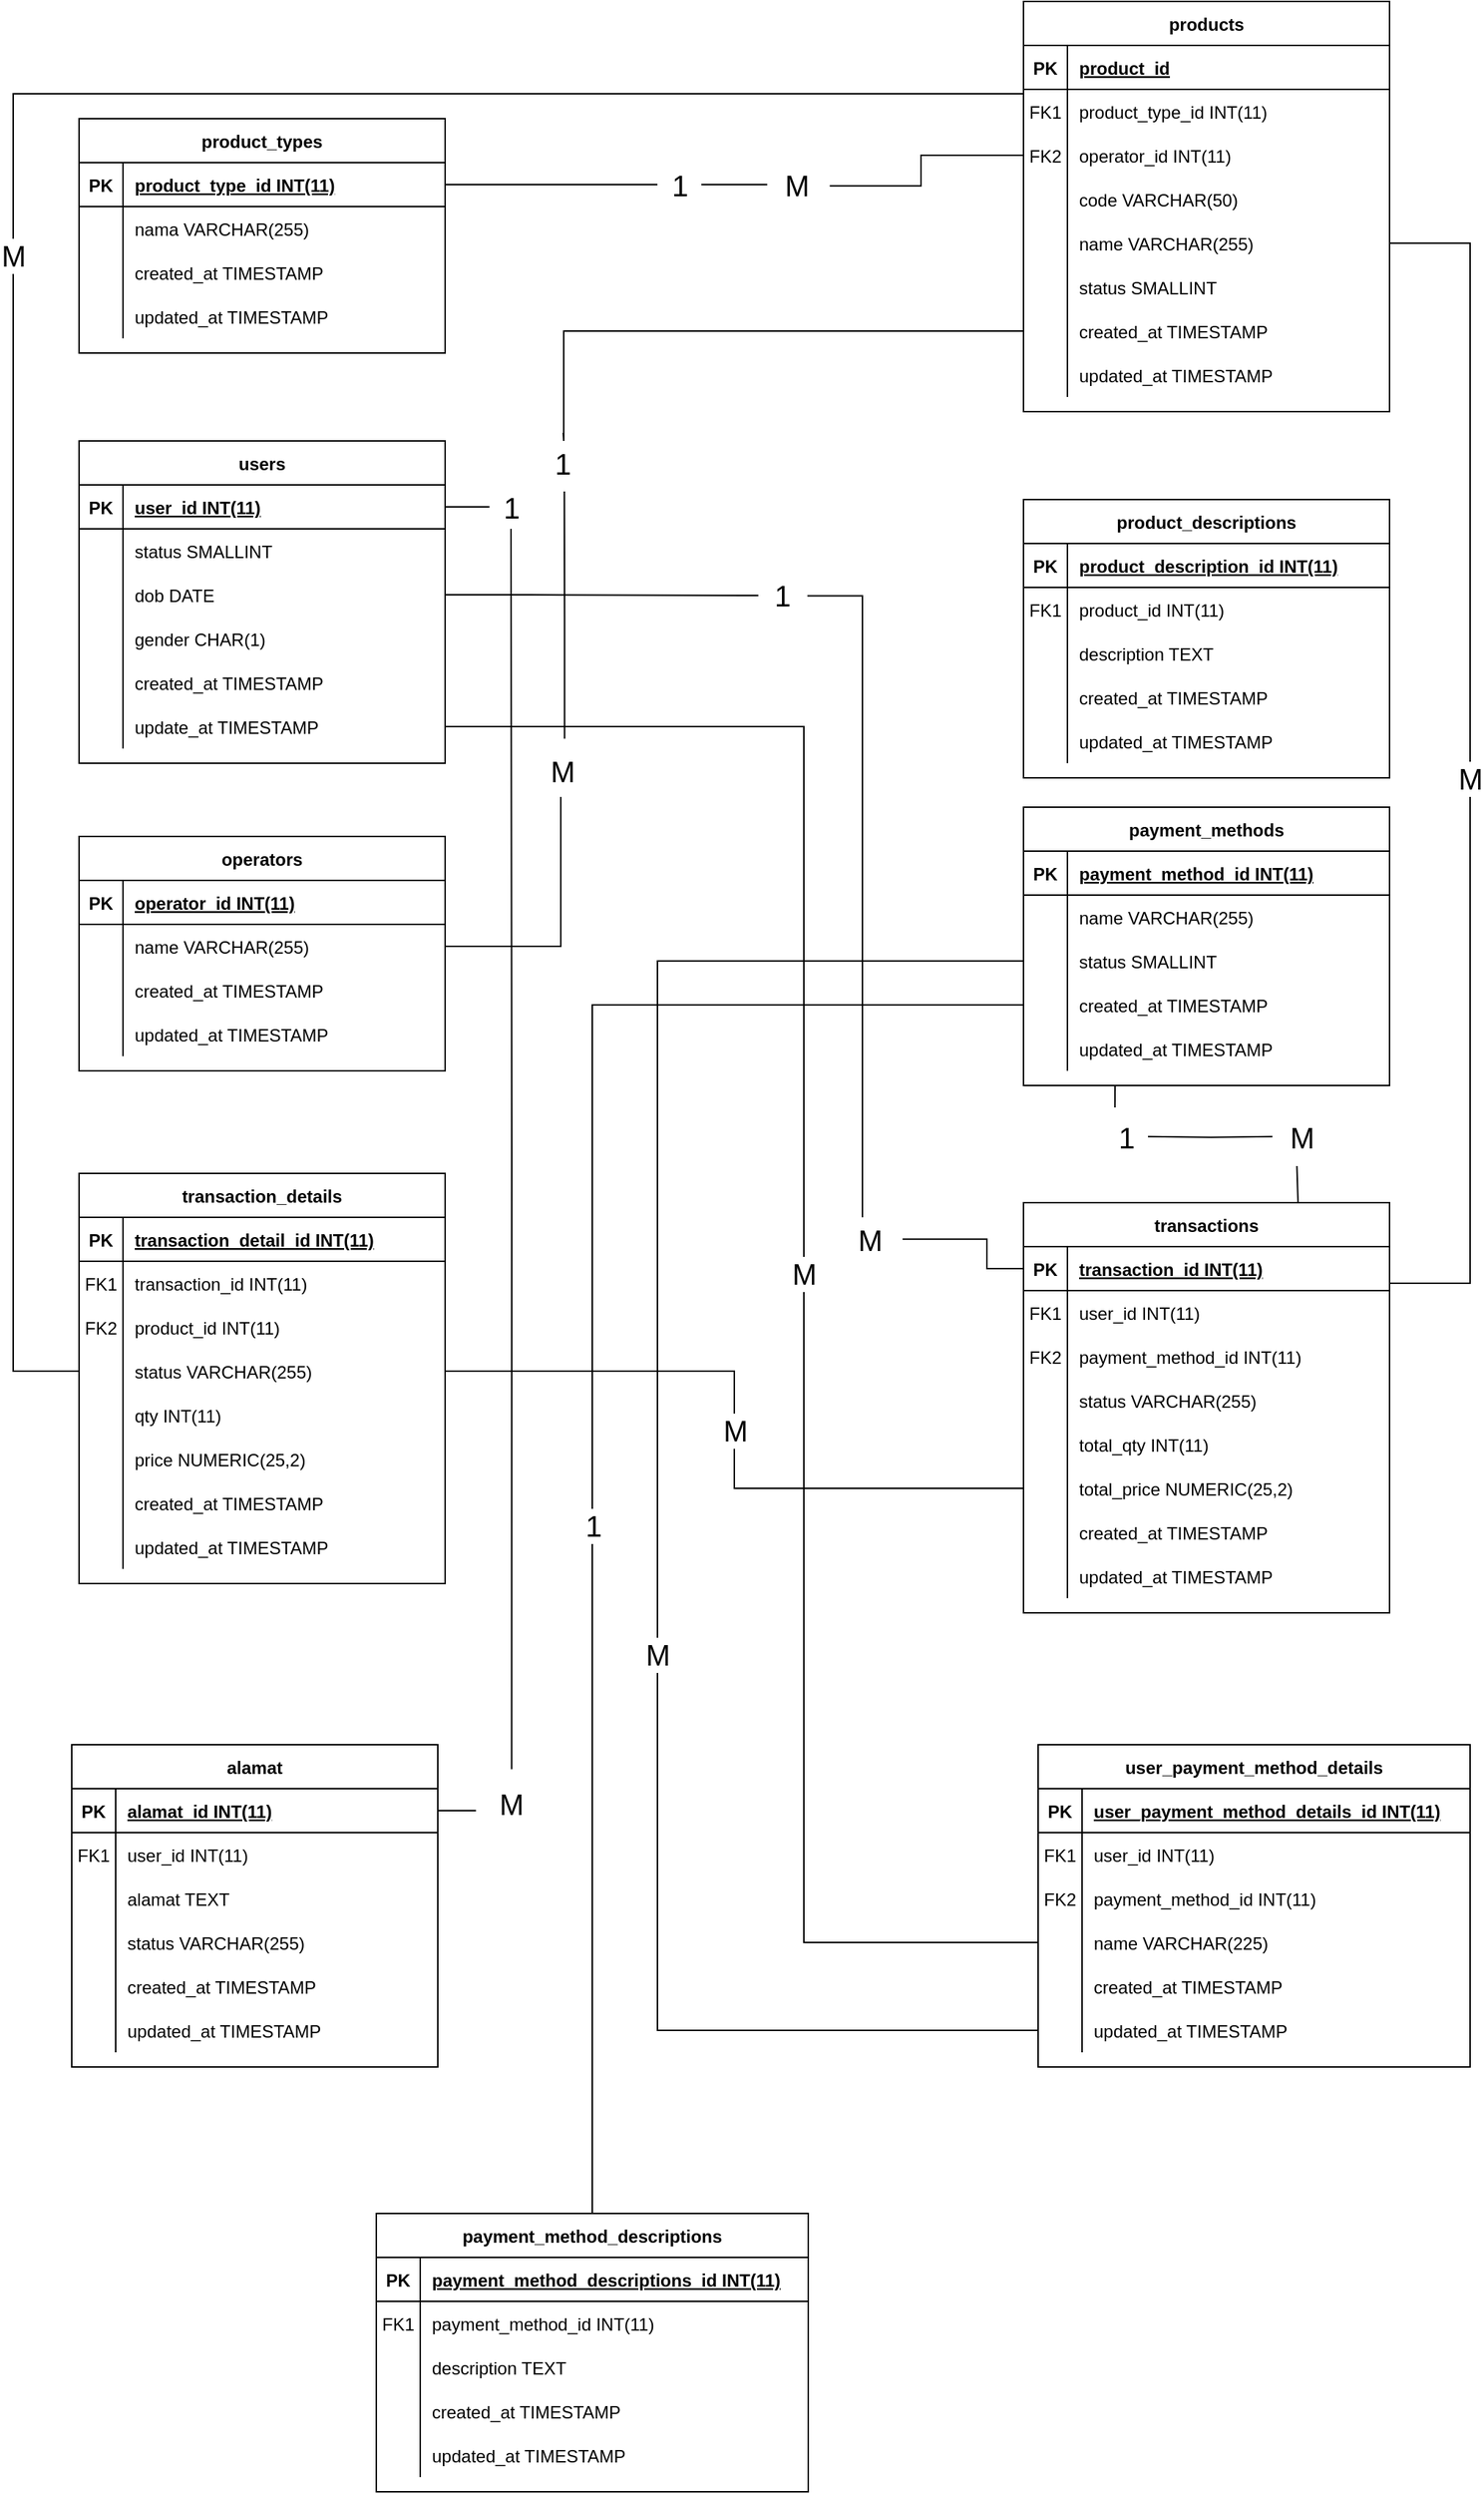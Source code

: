 <mxfile version="21.0.8" type="device"><diagram id="R2lEEEUBdFMjLlhIrx00" name="Page-1"><mxGraphModel dx="3000" dy="1594" grid="1" gridSize="10" guides="1" tooltips="1" connect="1" arrows="1" fold="1" page="1" pageScale="1" pageWidth="850" pageHeight="1100" math="0" shadow="0" extFonts="Permanent Marker^https://fonts.googleapis.com/css?family=Permanent+Marker"><root><mxCell id="0"/><mxCell id="1" parent="0"/><mxCell id="3bg2nzNoPqVHuIVUqrVZ-21" value="M" style="edgeStyle=orthogonalEdgeStyle;rounded=0;orthogonalLoop=1;jettySize=auto;html=1;exitX=0;exitY=0.25;exitDx=0;exitDy=0;entryX=0;entryY=0.5;entryDx=0;entryDy=0;fontSize=20;endArrow=none;endFill=0;" parent="1" source="C-vyLk0tnHw3VtMMgP7b-2" target="9GQcOyCDsHi-I-NnBaDj-13" edge="1"><mxGeometry relative="1" as="geometry"><Array as="points"><mxPoint x="30" y="63"/><mxPoint x="30" y="935"/></Array></mxGeometry></mxCell><mxCell id="C-vyLk0tnHw3VtMMgP7b-2" value="products" style="shape=table;startSize=30;container=1;collapsible=1;childLayout=tableLayout;fixedRows=1;rowLines=0;fontStyle=1;align=center;resizeLast=1;" parent="1" vertex="1"><mxGeometry x="720" width="250" height="280" as="geometry"/></mxCell><mxCell id="C-vyLk0tnHw3VtMMgP7b-3" value="" style="shape=partialRectangle;collapsible=0;dropTarget=0;pointerEvents=0;fillColor=none;points=[[0,0.5],[1,0.5]];portConstraint=eastwest;top=0;left=0;right=0;bottom=1;" parent="C-vyLk0tnHw3VtMMgP7b-2" vertex="1"><mxGeometry y="30" width="250" height="30" as="geometry"/></mxCell><mxCell id="C-vyLk0tnHw3VtMMgP7b-4" value="PK" style="shape=partialRectangle;overflow=hidden;connectable=0;fillColor=none;top=0;left=0;bottom=0;right=0;fontStyle=1;" parent="C-vyLk0tnHw3VtMMgP7b-3" vertex="1"><mxGeometry width="30" height="30" as="geometry"><mxRectangle width="30" height="30" as="alternateBounds"/></mxGeometry></mxCell><mxCell id="C-vyLk0tnHw3VtMMgP7b-5" value="product_id" style="shape=partialRectangle;overflow=hidden;connectable=0;fillColor=none;top=0;left=0;bottom=0;right=0;align=left;spacingLeft=6;fontStyle=5;" parent="C-vyLk0tnHw3VtMMgP7b-3" vertex="1"><mxGeometry x="30" width="220" height="30" as="geometry"><mxRectangle width="220" height="30" as="alternateBounds"/></mxGeometry></mxCell><mxCell id="C-vyLk0tnHw3VtMMgP7b-9" value="" style="shape=partialRectangle;collapsible=0;dropTarget=0;pointerEvents=0;fillColor=none;points=[[0,0.5],[1,0.5]];portConstraint=eastwest;top=0;left=0;right=0;bottom=0;" parent="C-vyLk0tnHw3VtMMgP7b-2" vertex="1"><mxGeometry y="60" width="250" height="30" as="geometry"/></mxCell><mxCell id="C-vyLk0tnHw3VtMMgP7b-10" value="FK1" style="shape=partialRectangle;overflow=hidden;connectable=0;fillColor=none;top=0;left=0;bottom=0;right=0;" parent="C-vyLk0tnHw3VtMMgP7b-9" vertex="1"><mxGeometry width="30" height="30" as="geometry"><mxRectangle width="30" height="30" as="alternateBounds"/></mxGeometry></mxCell><mxCell id="C-vyLk0tnHw3VtMMgP7b-11" value="product_type_id INT(11)" style="shape=partialRectangle;overflow=hidden;connectable=0;fillColor=none;top=0;left=0;bottom=0;right=0;align=left;spacingLeft=6;" parent="C-vyLk0tnHw3VtMMgP7b-9" vertex="1"><mxGeometry x="30" width="220" height="30" as="geometry"><mxRectangle width="220" height="30" as="alternateBounds"/></mxGeometry></mxCell><mxCell id="9GQcOyCDsHi-I-NnBaDj-28" value="" style="shape=partialRectangle;collapsible=0;dropTarget=0;pointerEvents=0;fillColor=none;points=[[0,0.5],[1,0.5]];portConstraint=eastwest;top=0;left=0;right=0;bottom=0;" parent="C-vyLk0tnHw3VtMMgP7b-2" vertex="1"><mxGeometry y="90" width="250" height="30" as="geometry"/></mxCell><mxCell id="9GQcOyCDsHi-I-NnBaDj-29" value="FK2" style="shape=partialRectangle;overflow=hidden;connectable=0;fillColor=none;top=0;left=0;bottom=0;right=0;" parent="9GQcOyCDsHi-I-NnBaDj-28" vertex="1"><mxGeometry width="30" height="30" as="geometry"><mxRectangle width="30" height="30" as="alternateBounds"/></mxGeometry></mxCell><mxCell id="9GQcOyCDsHi-I-NnBaDj-30" value="operator_id INT(11)" style="shape=partialRectangle;overflow=hidden;connectable=0;fillColor=none;top=0;left=0;bottom=0;right=0;align=left;spacingLeft=6;" parent="9GQcOyCDsHi-I-NnBaDj-28" vertex="1"><mxGeometry x="30" width="220" height="30" as="geometry"><mxRectangle width="220" height="30" as="alternateBounds"/></mxGeometry></mxCell><mxCell id="9GQcOyCDsHi-I-NnBaDj-31" value="" style="shape=partialRectangle;collapsible=0;dropTarget=0;pointerEvents=0;fillColor=none;points=[[0,0.5],[1,0.5]];portConstraint=eastwest;top=0;left=0;right=0;bottom=0;" parent="C-vyLk0tnHw3VtMMgP7b-2" vertex="1"><mxGeometry y="120" width="250" height="30" as="geometry"/></mxCell><mxCell id="9GQcOyCDsHi-I-NnBaDj-32" value="" style="shape=partialRectangle;overflow=hidden;connectable=0;fillColor=none;top=0;left=0;bottom=0;right=0;" parent="9GQcOyCDsHi-I-NnBaDj-31" vertex="1"><mxGeometry width="30" height="30" as="geometry"><mxRectangle width="30" height="30" as="alternateBounds"/></mxGeometry></mxCell><mxCell id="9GQcOyCDsHi-I-NnBaDj-33" value="code VARCHAR(50)" style="shape=partialRectangle;overflow=hidden;connectable=0;fillColor=none;top=0;left=0;bottom=0;right=0;align=left;spacingLeft=6;" parent="9GQcOyCDsHi-I-NnBaDj-31" vertex="1"><mxGeometry x="30" width="220" height="30" as="geometry"><mxRectangle width="220" height="30" as="alternateBounds"/></mxGeometry></mxCell><mxCell id="9GQcOyCDsHi-I-NnBaDj-34" value="" style="shape=partialRectangle;collapsible=0;dropTarget=0;pointerEvents=0;fillColor=none;points=[[0,0.5],[1,0.5]];portConstraint=eastwest;top=0;left=0;right=0;bottom=0;" parent="C-vyLk0tnHw3VtMMgP7b-2" vertex="1"><mxGeometry y="150" width="250" height="30" as="geometry"/></mxCell><mxCell id="9GQcOyCDsHi-I-NnBaDj-35" value="" style="shape=partialRectangle;overflow=hidden;connectable=0;fillColor=none;top=0;left=0;bottom=0;right=0;" parent="9GQcOyCDsHi-I-NnBaDj-34" vertex="1"><mxGeometry width="30" height="30" as="geometry"><mxRectangle width="30" height="30" as="alternateBounds"/></mxGeometry></mxCell><mxCell id="9GQcOyCDsHi-I-NnBaDj-36" value="name VARCHAR(255)" style="shape=partialRectangle;overflow=hidden;connectable=0;fillColor=none;top=0;left=0;bottom=0;right=0;align=left;spacingLeft=6;" parent="9GQcOyCDsHi-I-NnBaDj-34" vertex="1"><mxGeometry x="30" width="220" height="30" as="geometry"><mxRectangle width="220" height="30" as="alternateBounds"/></mxGeometry></mxCell><mxCell id="3OxNFplz8MieInSoCMHn-1" value="" style="shape=partialRectangle;collapsible=0;dropTarget=0;pointerEvents=0;fillColor=none;points=[[0,0.5],[1,0.5]];portConstraint=eastwest;top=0;left=0;right=0;bottom=0;" parent="C-vyLk0tnHw3VtMMgP7b-2" vertex="1"><mxGeometry y="180" width="250" height="30" as="geometry"/></mxCell><mxCell id="3OxNFplz8MieInSoCMHn-2" value="" style="shape=partialRectangle;overflow=hidden;connectable=0;fillColor=none;top=0;left=0;bottom=0;right=0;" parent="3OxNFplz8MieInSoCMHn-1" vertex="1"><mxGeometry width="30" height="30" as="geometry"><mxRectangle width="30" height="30" as="alternateBounds"/></mxGeometry></mxCell><mxCell id="3OxNFplz8MieInSoCMHn-3" value="status SMALLINT" style="shape=partialRectangle;overflow=hidden;connectable=0;fillColor=none;top=0;left=0;bottom=0;right=0;align=left;spacingLeft=6;" parent="3OxNFplz8MieInSoCMHn-1" vertex="1"><mxGeometry x="30" width="220" height="30" as="geometry"><mxRectangle width="220" height="30" as="alternateBounds"/></mxGeometry></mxCell><mxCell id="9GQcOyCDsHi-I-NnBaDj-37" value="" style="shape=partialRectangle;collapsible=0;dropTarget=0;pointerEvents=0;fillColor=none;points=[[0,0.5],[1,0.5]];portConstraint=eastwest;top=0;left=0;right=0;bottom=0;" parent="C-vyLk0tnHw3VtMMgP7b-2" vertex="1"><mxGeometry y="210" width="250" height="30" as="geometry"/></mxCell><mxCell id="9GQcOyCDsHi-I-NnBaDj-38" value="" style="shape=partialRectangle;overflow=hidden;connectable=0;fillColor=none;top=0;left=0;bottom=0;right=0;" parent="9GQcOyCDsHi-I-NnBaDj-37" vertex="1"><mxGeometry width="30" height="30" as="geometry"><mxRectangle width="30" height="30" as="alternateBounds"/></mxGeometry></mxCell><mxCell id="9GQcOyCDsHi-I-NnBaDj-39" value="created_at TIMESTAMP" style="shape=partialRectangle;overflow=hidden;connectable=0;fillColor=none;top=0;left=0;bottom=0;right=0;align=left;spacingLeft=6;" parent="9GQcOyCDsHi-I-NnBaDj-37" vertex="1"><mxGeometry x="30" width="220" height="30" as="geometry"><mxRectangle width="220" height="30" as="alternateBounds"/></mxGeometry></mxCell><mxCell id="9GQcOyCDsHi-I-NnBaDj-40" value="" style="shape=partialRectangle;collapsible=0;dropTarget=0;pointerEvents=0;fillColor=none;points=[[0,0.5],[1,0.5]];portConstraint=eastwest;top=0;left=0;right=0;bottom=0;" parent="C-vyLk0tnHw3VtMMgP7b-2" vertex="1"><mxGeometry y="240" width="250" height="30" as="geometry"/></mxCell><mxCell id="9GQcOyCDsHi-I-NnBaDj-41" value="" style="shape=partialRectangle;overflow=hidden;connectable=0;fillColor=none;top=0;left=0;bottom=0;right=0;" parent="9GQcOyCDsHi-I-NnBaDj-40" vertex="1"><mxGeometry width="30" height="30" as="geometry"><mxRectangle width="30" height="30" as="alternateBounds"/></mxGeometry></mxCell><mxCell id="9GQcOyCDsHi-I-NnBaDj-42" value="updated_at TIMESTAMP" style="shape=partialRectangle;overflow=hidden;connectable=0;fillColor=none;top=0;left=0;bottom=0;right=0;align=left;spacingLeft=6;" parent="9GQcOyCDsHi-I-NnBaDj-40" vertex="1"><mxGeometry x="30" width="220" height="30" as="geometry"><mxRectangle width="220" height="30" as="alternateBounds"/></mxGeometry></mxCell><mxCell id="C-vyLk0tnHw3VtMMgP7b-13" value="product_descriptions" style="shape=table;startSize=30;container=1;collapsible=1;childLayout=tableLayout;fixedRows=1;rowLines=0;fontStyle=1;align=center;resizeLast=1;" parent="1" vertex="1"><mxGeometry x="720" y="340" width="250" height="190" as="geometry"/></mxCell><mxCell id="C-vyLk0tnHw3VtMMgP7b-14" value="" style="shape=partialRectangle;collapsible=0;dropTarget=0;pointerEvents=0;fillColor=none;points=[[0,0.5],[1,0.5]];portConstraint=eastwest;top=0;left=0;right=0;bottom=1;" parent="C-vyLk0tnHw3VtMMgP7b-13" vertex="1"><mxGeometry y="30" width="250" height="30" as="geometry"/></mxCell><mxCell id="C-vyLk0tnHw3VtMMgP7b-15" value="PK" style="shape=partialRectangle;overflow=hidden;connectable=0;fillColor=none;top=0;left=0;bottom=0;right=0;fontStyle=1;" parent="C-vyLk0tnHw3VtMMgP7b-14" vertex="1"><mxGeometry width="30" height="30" as="geometry"><mxRectangle width="30" height="30" as="alternateBounds"/></mxGeometry></mxCell><mxCell id="C-vyLk0tnHw3VtMMgP7b-16" value="product_description_id INT(11)" style="shape=partialRectangle;overflow=hidden;connectable=0;fillColor=none;top=0;left=0;bottom=0;right=0;align=left;spacingLeft=6;fontStyle=5;" parent="C-vyLk0tnHw3VtMMgP7b-14" vertex="1"><mxGeometry x="30" width="220" height="30" as="geometry"><mxRectangle width="220" height="30" as="alternateBounds"/></mxGeometry></mxCell><mxCell id="C-vyLk0tnHw3VtMMgP7b-17" value="" style="shape=partialRectangle;collapsible=0;dropTarget=0;pointerEvents=0;fillColor=none;points=[[0,0.5],[1,0.5]];portConstraint=eastwest;top=0;left=0;right=0;bottom=0;" parent="C-vyLk0tnHw3VtMMgP7b-13" vertex="1"><mxGeometry y="60" width="250" height="30" as="geometry"/></mxCell><mxCell id="C-vyLk0tnHw3VtMMgP7b-18" value="FK1" style="shape=partialRectangle;overflow=hidden;connectable=0;fillColor=none;top=0;left=0;bottom=0;right=0;" parent="C-vyLk0tnHw3VtMMgP7b-17" vertex="1"><mxGeometry width="30" height="30" as="geometry"><mxRectangle width="30" height="30" as="alternateBounds"/></mxGeometry></mxCell><mxCell id="C-vyLk0tnHw3VtMMgP7b-19" value="product_id INT(11)" style="shape=partialRectangle;overflow=hidden;connectable=0;fillColor=none;top=0;left=0;bottom=0;right=0;align=left;spacingLeft=6;" parent="C-vyLk0tnHw3VtMMgP7b-17" vertex="1"><mxGeometry x="30" width="220" height="30" as="geometry"><mxRectangle width="220" height="30" as="alternateBounds"/></mxGeometry></mxCell><mxCell id="9GQcOyCDsHi-I-NnBaDj-43" value="" style="shape=partialRectangle;collapsible=0;dropTarget=0;pointerEvents=0;fillColor=none;points=[[0,0.5],[1,0.5]];portConstraint=eastwest;top=0;left=0;right=0;bottom=0;" parent="C-vyLk0tnHw3VtMMgP7b-13" vertex="1"><mxGeometry y="90" width="250" height="30" as="geometry"/></mxCell><mxCell id="9GQcOyCDsHi-I-NnBaDj-44" value="" style="shape=partialRectangle;overflow=hidden;connectable=0;fillColor=none;top=0;left=0;bottom=0;right=0;" parent="9GQcOyCDsHi-I-NnBaDj-43" vertex="1"><mxGeometry width="30" height="30" as="geometry"><mxRectangle width="30" height="30" as="alternateBounds"/></mxGeometry></mxCell><mxCell id="9GQcOyCDsHi-I-NnBaDj-45" value="description TEXT" style="shape=partialRectangle;overflow=hidden;connectable=0;fillColor=none;top=0;left=0;bottom=0;right=0;align=left;spacingLeft=6;" parent="9GQcOyCDsHi-I-NnBaDj-43" vertex="1"><mxGeometry x="30" width="220" height="30" as="geometry"><mxRectangle width="220" height="30" as="alternateBounds"/></mxGeometry></mxCell><mxCell id="9GQcOyCDsHi-I-NnBaDj-46" value="" style="shape=partialRectangle;collapsible=0;dropTarget=0;pointerEvents=0;fillColor=none;points=[[0,0.5],[1,0.5]];portConstraint=eastwest;top=0;left=0;right=0;bottom=0;" parent="C-vyLk0tnHw3VtMMgP7b-13" vertex="1"><mxGeometry y="120" width="250" height="30" as="geometry"/></mxCell><mxCell id="9GQcOyCDsHi-I-NnBaDj-47" value="" style="shape=partialRectangle;overflow=hidden;connectable=0;fillColor=none;top=0;left=0;bottom=0;right=0;" parent="9GQcOyCDsHi-I-NnBaDj-46" vertex="1"><mxGeometry width="30" height="30" as="geometry"><mxRectangle width="30" height="30" as="alternateBounds"/></mxGeometry></mxCell><mxCell id="9GQcOyCDsHi-I-NnBaDj-48" value="created_at TIMESTAMP" style="shape=partialRectangle;overflow=hidden;connectable=0;fillColor=none;top=0;left=0;bottom=0;right=0;align=left;spacingLeft=6;" parent="9GQcOyCDsHi-I-NnBaDj-46" vertex="1"><mxGeometry x="30" width="220" height="30" as="geometry"><mxRectangle width="220" height="30" as="alternateBounds"/></mxGeometry></mxCell><mxCell id="9GQcOyCDsHi-I-NnBaDj-49" value="" style="shape=partialRectangle;collapsible=0;dropTarget=0;pointerEvents=0;fillColor=none;points=[[0,0.5],[1,0.5]];portConstraint=eastwest;top=0;left=0;right=0;bottom=0;" parent="C-vyLk0tnHw3VtMMgP7b-13" vertex="1"><mxGeometry y="150" width="250" height="30" as="geometry"/></mxCell><mxCell id="9GQcOyCDsHi-I-NnBaDj-50" value="" style="shape=partialRectangle;overflow=hidden;connectable=0;fillColor=none;top=0;left=0;bottom=0;right=0;" parent="9GQcOyCDsHi-I-NnBaDj-49" vertex="1"><mxGeometry width="30" height="30" as="geometry"><mxRectangle width="30" height="30" as="alternateBounds"/></mxGeometry></mxCell><mxCell id="9GQcOyCDsHi-I-NnBaDj-51" value="updated_at TIMESTAMP" style="shape=partialRectangle;overflow=hidden;connectable=0;fillColor=none;top=0;left=0;bottom=0;right=0;align=left;spacingLeft=6;" parent="9GQcOyCDsHi-I-NnBaDj-49" vertex="1"><mxGeometry x="30" width="220" height="30" as="geometry"><mxRectangle width="220" height="30" as="alternateBounds"/></mxGeometry></mxCell><mxCell id="C-vyLk0tnHw3VtMMgP7b-23" value="users" style="shape=table;startSize=30;container=1;collapsible=1;childLayout=tableLayout;fixedRows=1;rowLines=0;fontStyle=1;align=center;resizeLast=1;" parent="1" vertex="1"><mxGeometry x="75" y="300" width="250" height="220" as="geometry"/></mxCell><mxCell id="C-vyLk0tnHw3VtMMgP7b-24" value="" style="shape=partialRectangle;collapsible=0;dropTarget=0;pointerEvents=0;fillColor=none;points=[[0,0.5],[1,0.5]];portConstraint=eastwest;top=0;left=0;right=0;bottom=1;" parent="C-vyLk0tnHw3VtMMgP7b-23" vertex="1"><mxGeometry y="30" width="250" height="30" as="geometry"/></mxCell><mxCell id="C-vyLk0tnHw3VtMMgP7b-25" value="PK" style="shape=partialRectangle;overflow=hidden;connectable=0;fillColor=none;top=0;left=0;bottom=0;right=0;fontStyle=1;" parent="C-vyLk0tnHw3VtMMgP7b-24" vertex="1"><mxGeometry width="30" height="30" as="geometry"><mxRectangle width="30" height="30" as="alternateBounds"/></mxGeometry></mxCell><mxCell id="C-vyLk0tnHw3VtMMgP7b-26" value="user_id INT(11)" style="shape=partialRectangle;overflow=hidden;connectable=0;fillColor=none;top=0;left=0;bottom=0;right=0;align=left;spacingLeft=6;fontStyle=5;" parent="C-vyLk0tnHw3VtMMgP7b-24" vertex="1"><mxGeometry x="30" width="220" height="30" as="geometry"><mxRectangle width="220" height="30" as="alternateBounds"/></mxGeometry></mxCell><mxCell id="C-vyLk0tnHw3VtMMgP7b-27" value="" style="shape=partialRectangle;collapsible=0;dropTarget=0;pointerEvents=0;fillColor=none;points=[[0,0.5],[1,0.5]];portConstraint=eastwest;top=0;left=0;right=0;bottom=0;" parent="C-vyLk0tnHw3VtMMgP7b-23" vertex="1"><mxGeometry y="60" width="250" height="30" as="geometry"/></mxCell><mxCell id="C-vyLk0tnHw3VtMMgP7b-28" value="" style="shape=partialRectangle;overflow=hidden;connectable=0;fillColor=none;top=0;left=0;bottom=0;right=0;" parent="C-vyLk0tnHw3VtMMgP7b-27" vertex="1"><mxGeometry width="30" height="30" as="geometry"><mxRectangle width="30" height="30" as="alternateBounds"/></mxGeometry></mxCell><mxCell id="C-vyLk0tnHw3VtMMgP7b-29" value="status SMALLINT" style="shape=partialRectangle;overflow=hidden;connectable=0;fillColor=none;top=0;left=0;bottom=0;right=0;align=left;spacingLeft=6;" parent="C-vyLk0tnHw3VtMMgP7b-27" vertex="1"><mxGeometry x="30" width="220" height="30" as="geometry"><mxRectangle width="220" height="30" as="alternateBounds"/></mxGeometry></mxCell><mxCell id="KhV1DMHIpZnW9vsdYV9e-2" value="" style="shape=partialRectangle;collapsible=0;dropTarget=0;pointerEvents=0;fillColor=none;points=[[0,0.5],[1,0.5]];portConstraint=eastwest;top=0;left=0;right=0;bottom=0;" parent="C-vyLk0tnHw3VtMMgP7b-23" vertex="1"><mxGeometry y="90" width="250" height="30" as="geometry"/></mxCell><mxCell id="KhV1DMHIpZnW9vsdYV9e-3" value="" style="shape=partialRectangle;overflow=hidden;connectable=0;fillColor=none;top=0;left=0;bottom=0;right=0;" parent="KhV1DMHIpZnW9vsdYV9e-2" vertex="1"><mxGeometry width="30" height="30" as="geometry"><mxRectangle width="30" height="30" as="alternateBounds"/></mxGeometry></mxCell><mxCell id="KhV1DMHIpZnW9vsdYV9e-4" value="dob DATE" style="shape=partialRectangle;overflow=hidden;connectable=0;fillColor=none;top=0;left=0;bottom=0;right=0;align=left;spacingLeft=6;" parent="KhV1DMHIpZnW9vsdYV9e-2" vertex="1"><mxGeometry x="30" width="220" height="30" as="geometry"><mxRectangle width="220" height="30" as="alternateBounds"/></mxGeometry></mxCell><mxCell id="KhV1DMHIpZnW9vsdYV9e-8" value="" style="shape=partialRectangle;collapsible=0;dropTarget=0;pointerEvents=0;fillColor=none;points=[[0,0.5],[1,0.5]];portConstraint=eastwest;top=0;left=0;right=0;bottom=0;" parent="C-vyLk0tnHw3VtMMgP7b-23" vertex="1"><mxGeometry y="120" width="250" height="30" as="geometry"/></mxCell><mxCell id="KhV1DMHIpZnW9vsdYV9e-9" value="" style="shape=partialRectangle;overflow=hidden;connectable=0;fillColor=none;top=0;left=0;bottom=0;right=0;" parent="KhV1DMHIpZnW9vsdYV9e-8" vertex="1"><mxGeometry width="30" height="30" as="geometry"><mxRectangle width="30" height="30" as="alternateBounds"/></mxGeometry></mxCell><mxCell id="KhV1DMHIpZnW9vsdYV9e-10" value="gender CHAR(1)" style="shape=partialRectangle;overflow=hidden;connectable=0;fillColor=none;top=0;left=0;bottom=0;right=0;align=left;spacingLeft=6;" parent="KhV1DMHIpZnW9vsdYV9e-8" vertex="1"><mxGeometry x="30" width="220" height="30" as="geometry"><mxRectangle width="220" height="30" as="alternateBounds"/></mxGeometry></mxCell><mxCell id="KhV1DMHIpZnW9vsdYV9e-87" value="" style="shape=partialRectangle;collapsible=0;dropTarget=0;pointerEvents=0;fillColor=none;points=[[0,0.5],[1,0.5]];portConstraint=eastwest;top=0;left=0;right=0;bottom=0;" parent="C-vyLk0tnHw3VtMMgP7b-23" vertex="1"><mxGeometry y="150" width="250" height="30" as="geometry"/></mxCell><mxCell id="KhV1DMHIpZnW9vsdYV9e-88" value="" style="shape=partialRectangle;overflow=hidden;connectable=0;fillColor=none;top=0;left=0;bottom=0;right=0;" parent="KhV1DMHIpZnW9vsdYV9e-87" vertex="1"><mxGeometry width="30" height="30" as="geometry"><mxRectangle width="30" height="30" as="alternateBounds"/></mxGeometry></mxCell><mxCell id="KhV1DMHIpZnW9vsdYV9e-89" value="created_at TIMESTAMP" style="shape=partialRectangle;overflow=hidden;connectable=0;fillColor=none;top=0;left=0;bottom=0;right=0;align=left;spacingLeft=6;" parent="KhV1DMHIpZnW9vsdYV9e-87" vertex="1"><mxGeometry x="30" width="220" height="30" as="geometry"><mxRectangle width="220" height="30" as="alternateBounds"/></mxGeometry></mxCell><mxCell id="KhV1DMHIpZnW9vsdYV9e-90" value="" style="shape=partialRectangle;collapsible=0;dropTarget=0;pointerEvents=0;fillColor=none;points=[[0,0.5],[1,0.5]];portConstraint=eastwest;top=0;left=0;right=0;bottom=0;" parent="C-vyLk0tnHw3VtMMgP7b-23" vertex="1"><mxGeometry y="180" width="250" height="30" as="geometry"/></mxCell><mxCell id="KhV1DMHIpZnW9vsdYV9e-91" value="" style="shape=partialRectangle;overflow=hidden;connectable=0;fillColor=none;top=0;left=0;bottom=0;right=0;" parent="KhV1DMHIpZnW9vsdYV9e-90" vertex="1"><mxGeometry width="30" height="30" as="geometry"><mxRectangle width="30" height="30" as="alternateBounds"/></mxGeometry></mxCell><mxCell id="KhV1DMHIpZnW9vsdYV9e-92" value="update_at TIMESTAMP" style="shape=partialRectangle;overflow=hidden;connectable=0;fillColor=none;top=0;left=0;bottom=0;right=0;align=left;spacingLeft=6;" parent="KhV1DMHIpZnW9vsdYV9e-90" vertex="1"><mxGeometry x="30" width="220" height="30" as="geometry"><mxRectangle width="220" height="30" as="alternateBounds"/></mxGeometry></mxCell><mxCell id="KhV1DMHIpZnW9vsdYV9e-12" value="operators" style="shape=table;startSize=30;container=1;collapsible=1;childLayout=tableLayout;fixedRows=1;rowLines=0;fontStyle=1;align=center;resizeLast=1;" parent="1" vertex="1"><mxGeometry x="75" y="570" width="250" height="160" as="geometry"/></mxCell><mxCell id="KhV1DMHIpZnW9vsdYV9e-13" value="" style="shape=partialRectangle;collapsible=0;dropTarget=0;pointerEvents=0;fillColor=none;points=[[0,0.5],[1,0.5]];portConstraint=eastwest;top=0;left=0;right=0;bottom=1;" parent="KhV1DMHIpZnW9vsdYV9e-12" vertex="1"><mxGeometry y="30" width="250" height="30" as="geometry"/></mxCell><mxCell id="KhV1DMHIpZnW9vsdYV9e-14" value="PK" style="shape=partialRectangle;overflow=hidden;connectable=0;fillColor=none;top=0;left=0;bottom=0;right=0;fontStyle=1;" parent="KhV1DMHIpZnW9vsdYV9e-13" vertex="1"><mxGeometry width="30" height="30" as="geometry"><mxRectangle width="30" height="30" as="alternateBounds"/></mxGeometry></mxCell><mxCell id="KhV1DMHIpZnW9vsdYV9e-15" value="operator_id INT(11)" style="shape=partialRectangle;overflow=hidden;connectable=0;fillColor=none;top=0;left=0;bottom=0;right=0;align=left;spacingLeft=6;fontStyle=5;" parent="KhV1DMHIpZnW9vsdYV9e-13" vertex="1"><mxGeometry x="30" width="220" height="30" as="geometry"><mxRectangle width="220" height="30" as="alternateBounds"/></mxGeometry></mxCell><mxCell id="KhV1DMHIpZnW9vsdYV9e-19" value="" style="shape=partialRectangle;collapsible=0;dropTarget=0;pointerEvents=0;fillColor=none;points=[[0,0.5],[1,0.5]];portConstraint=eastwest;top=0;left=0;right=0;bottom=0;" parent="KhV1DMHIpZnW9vsdYV9e-12" vertex="1"><mxGeometry y="60" width="250" height="30" as="geometry"/></mxCell><mxCell id="KhV1DMHIpZnW9vsdYV9e-20" value="" style="shape=partialRectangle;overflow=hidden;connectable=0;fillColor=none;top=0;left=0;bottom=0;right=0;" parent="KhV1DMHIpZnW9vsdYV9e-19" vertex="1"><mxGeometry width="30" height="30" as="geometry"><mxRectangle width="30" height="30" as="alternateBounds"/></mxGeometry></mxCell><mxCell id="KhV1DMHIpZnW9vsdYV9e-21" value="name VARCHAR(255)" style="shape=partialRectangle;overflow=hidden;connectable=0;fillColor=none;top=0;left=0;bottom=0;right=0;align=left;spacingLeft=6;" parent="KhV1DMHIpZnW9vsdYV9e-19" vertex="1"><mxGeometry x="30" width="220" height="30" as="geometry"><mxRectangle width="220" height="30" as="alternateBounds"/></mxGeometry></mxCell><mxCell id="9GQcOyCDsHi-I-NnBaDj-7" value="" style="shape=partialRectangle;collapsible=0;dropTarget=0;pointerEvents=0;fillColor=none;points=[[0,0.5],[1,0.5]];portConstraint=eastwest;top=0;left=0;right=0;bottom=0;" parent="KhV1DMHIpZnW9vsdYV9e-12" vertex="1"><mxGeometry y="90" width="250" height="30" as="geometry"/></mxCell><mxCell id="9GQcOyCDsHi-I-NnBaDj-8" value="" style="shape=partialRectangle;overflow=hidden;connectable=0;fillColor=none;top=0;left=0;bottom=0;right=0;" parent="9GQcOyCDsHi-I-NnBaDj-7" vertex="1"><mxGeometry width="30" height="30" as="geometry"><mxRectangle width="30" height="30" as="alternateBounds"/></mxGeometry></mxCell><mxCell id="9GQcOyCDsHi-I-NnBaDj-9" value="created_at TIMESTAMP" style="shape=partialRectangle;overflow=hidden;connectable=0;fillColor=none;top=0;left=0;bottom=0;right=0;align=left;spacingLeft=6;" parent="9GQcOyCDsHi-I-NnBaDj-7" vertex="1"><mxGeometry x="30" width="220" height="30" as="geometry"><mxRectangle width="220" height="30" as="alternateBounds"/></mxGeometry></mxCell><mxCell id="9GQcOyCDsHi-I-NnBaDj-10" value="" style="shape=partialRectangle;collapsible=0;dropTarget=0;pointerEvents=0;fillColor=none;points=[[0,0.5],[1,0.5]];portConstraint=eastwest;top=0;left=0;right=0;bottom=0;" parent="KhV1DMHIpZnW9vsdYV9e-12" vertex="1"><mxGeometry y="120" width="250" height="30" as="geometry"/></mxCell><mxCell id="9GQcOyCDsHi-I-NnBaDj-11" value="" style="shape=partialRectangle;overflow=hidden;connectable=0;fillColor=none;top=0;left=0;bottom=0;right=0;" parent="9GQcOyCDsHi-I-NnBaDj-10" vertex="1"><mxGeometry width="30" height="30" as="geometry"><mxRectangle width="30" height="30" as="alternateBounds"/></mxGeometry></mxCell><mxCell id="9GQcOyCDsHi-I-NnBaDj-12" value="updated_at TIMESTAMP" style="shape=partialRectangle;overflow=hidden;connectable=0;fillColor=none;top=0;left=0;bottom=0;right=0;align=left;spacingLeft=6;" parent="9GQcOyCDsHi-I-NnBaDj-10" vertex="1"><mxGeometry x="30" width="220" height="30" as="geometry"><mxRectangle width="220" height="30" as="alternateBounds"/></mxGeometry></mxCell><mxCell id="KhV1DMHIpZnW9vsdYV9e-32" value="product_types" style="shape=table;startSize=30;container=1;collapsible=1;childLayout=tableLayout;fixedRows=1;rowLines=0;fontStyle=1;align=center;resizeLast=1;" parent="1" vertex="1"><mxGeometry x="75" y="80" width="250" height="160" as="geometry"/></mxCell><mxCell id="KhV1DMHIpZnW9vsdYV9e-33" value="" style="shape=partialRectangle;collapsible=0;dropTarget=0;pointerEvents=0;fillColor=none;points=[[0,0.5],[1,0.5]];portConstraint=eastwest;top=0;left=0;right=0;bottom=1;" parent="KhV1DMHIpZnW9vsdYV9e-32" vertex="1"><mxGeometry y="30" width="250" height="30" as="geometry"/></mxCell><mxCell id="KhV1DMHIpZnW9vsdYV9e-34" value="PK" style="shape=partialRectangle;overflow=hidden;connectable=0;fillColor=none;top=0;left=0;bottom=0;right=0;fontStyle=1;" parent="KhV1DMHIpZnW9vsdYV9e-33" vertex="1"><mxGeometry width="30" height="30" as="geometry"><mxRectangle width="30" height="30" as="alternateBounds"/></mxGeometry></mxCell><mxCell id="KhV1DMHIpZnW9vsdYV9e-35" value="product_type_id INT(11)" style="shape=partialRectangle;overflow=hidden;connectable=0;fillColor=none;top=0;left=0;bottom=0;right=0;align=left;spacingLeft=6;fontStyle=5;" parent="KhV1DMHIpZnW9vsdYV9e-33" vertex="1"><mxGeometry x="30" width="220" height="30" as="geometry"><mxRectangle width="220" height="30" as="alternateBounds"/></mxGeometry></mxCell><mxCell id="KhV1DMHIpZnW9vsdYV9e-36" value="" style="shape=partialRectangle;collapsible=0;dropTarget=0;pointerEvents=0;fillColor=none;points=[[0,0.5],[1,0.5]];portConstraint=eastwest;top=0;left=0;right=0;bottom=0;" parent="KhV1DMHIpZnW9vsdYV9e-32" vertex="1"><mxGeometry y="60" width="250" height="30" as="geometry"/></mxCell><mxCell id="KhV1DMHIpZnW9vsdYV9e-37" value="" style="shape=partialRectangle;overflow=hidden;connectable=0;fillColor=none;top=0;left=0;bottom=0;right=0;" parent="KhV1DMHIpZnW9vsdYV9e-36" vertex="1"><mxGeometry width="30" height="30" as="geometry"><mxRectangle width="30" height="30" as="alternateBounds"/></mxGeometry></mxCell><mxCell id="KhV1DMHIpZnW9vsdYV9e-38" value="nama VARCHAR(255)" style="shape=partialRectangle;overflow=hidden;connectable=0;fillColor=none;top=0;left=0;bottom=0;right=0;align=left;spacingLeft=6;" parent="KhV1DMHIpZnW9vsdYV9e-36" vertex="1"><mxGeometry x="30" width="220" height="30" as="geometry"><mxRectangle width="220" height="30" as="alternateBounds"/></mxGeometry></mxCell><mxCell id="9GQcOyCDsHi-I-NnBaDj-1" value="" style="shape=partialRectangle;collapsible=0;dropTarget=0;pointerEvents=0;fillColor=none;points=[[0,0.5],[1,0.5]];portConstraint=eastwest;top=0;left=0;right=0;bottom=0;" parent="KhV1DMHIpZnW9vsdYV9e-32" vertex="1"><mxGeometry y="90" width="250" height="30" as="geometry"/></mxCell><mxCell id="9GQcOyCDsHi-I-NnBaDj-2" value="" style="shape=partialRectangle;overflow=hidden;connectable=0;fillColor=none;top=0;left=0;bottom=0;right=0;" parent="9GQcOyCDsHi-I-NnBaDj-1" vertex="1"><mxGeometry width="30" height="30" as="geometry"><mxRectangle width="30" height="30" as="alternateBounds"/></mxGeometry></mxCell><mxCell id="9GQcOyCDsHi-I-NnBaDj-3" value="created_at TIMESTAMP" style="shape=partialRectangle;overflow=hidden;connectable=0;fillColor=none;top=0;left=0;bottom=0;right=0;align=left;spacingLeft=6;" parent="9GQcOyCDsHi-I-NnBaDj-1" vertex="1"><mxGeometry x="30" width="220" height="30" as="geometry"><mxRectangle width="220" height="30" as="alternateBounds"/></mxGeometry></mxCell><mxCell id="9GQcOyCDsHi-I-NnBaDj-4" value="" style="shape=partialRectangle;collapsible=0;dropTarget=0;pointerEvents=0;fillColor=none;points=[[0,0.5],[1,0.5]];portConstraint=eastwest;top=0;left=0;right=0;bottom=0;" parent="KhV1DMHIpZnW9vsdYV9e-32" vertex="1"><mxGeometry y="120" width="250" height="30" as="geometry"/></mxCell><mxCell id="9GQcOyCDsHi-I-NnBaDj-5" value="" style="shape=partialRectangle;overflow=hidden;connectable=0;fillColor=none;top=0;left=0;bottom=0;right=0;" parent="9GQcOyCDsHi-I-NnBaDj-4" vertex="1"><mxGeometry width="30" height="30" as="geometry"><mxRectangle width="30" height="30" as="alternateBounds"/></mxGeometry></mxCell><mxCell id="9GQcOyCDsHi-I-NnBaDj-6" value="updated_at TIMESTAMP" style="shape=partialRectangle;overflow=hidden;connectable=0;fillColor=none;top=0;left=0;bottom=0;right=0;align=left;spacingLeft=6;" parent="9GQcOyCDsHi-I-NnBaDj-4" vertex="1"><mxGeometry x="30" width="220" height="30" as="geometry"><mxRectangle width="220" height="30" as="alternateBounds"/></mxGeometry></mxCell><mxCell id="3bg2nzNoPqVHuIVUqrVZ-14" style="edgeStyle=orthogonalEdgeStyle;rounded=0;orthogonalLoop=1;jettySize=auto;html=1;exitX=0.25;exitY=1;exitDx=0;exitDy=0;entryX=0.248;entryY=0;entryDx=0;entryDy=0;entryPerimeter=0;endArrow=none;endFill=0;" parent="1" source="KhV1DMHIpZnW9vsdYV9e-42" target="3bg2nzNoPqVHuIVUqrVZ-11" edge="1"><mxGeometry relative="1" as="geometry"/></mxCell><mxCell id="KhV1DMHIpZnW9vsdYV9e-42" value="payment_methods" style="shape=table;startSize=30;container=1;collapsible=1;childLayout=tableLayout;fixedRows=1;rowLines=0;fontStyle=1;align=center;resizeLast=1;" parent="1" vertex="1"><mxGeometry x="720" y="550" width="250" height="190" as="geometry"/></mxCell><mxCell id="KhV1DMHIpZnW9vsdYV9e-43" value="" style="shape=partialRectangle;collapsible=0;dropTarget=0;pointerEvents=0;fillColor=none;points=[[0,0.5],[1,0.5]];portConstraint=eastwest;top=0;left=0;right=0;bottom=1;" parent="KhV1DMHIpZnW9vsdYV9e-42" vertex="1"><mxGeometry y="30" width="250" height="30" as="geometry"/></mxCell><mxCell id="KhV1DMHIpZnW9vsdYV9e-44" value="PK" style="shape=partialRectangle;overflow=hidden;connectable=0;fillColor=none;top=0;left=0;bottom=0;right=0;fontStyle=1;" parent="KhV1DMHIpZnW9vsdYV9e-43" vertex="1"><mxGeometry width="30" height="30" as="geometry"><mxRectangle width="30" height="30" as="alternateBounds"/></mxGeometry></mxCell><mxCell id="KhV1DMHIpZnW9vsdYV9e-45" value="payment_method_id INT(11)" style="shape=partialRectangle;overflow=hidden;connectable=0;fillColor=none;top=0;left=0;bottom=0;right=0;align=left;spacingLeft=6;fontStyle=5;" parent="KhV1DMHIpZnW9vsdYV9e-43" vertex="1"><mxGeometry x="30" width="220" height="30" as="geometry"><mxRectangle width="220" height="30" as="alternateBounds"/></mxGeometry></mxCell><mxCell id="KhV1DMHIpZnW9vsdYV9e-46" value="" style="shape=partialRectangle;collapsible=0;dropTarget=0;pointerEvents=0;fillColor=none;points=[[0,0.5],[1,0.5]];portConstraint=eastwest;top=0;left=0;right=0;bottom=0;" parent="KhV1DMHIpZnW9vsdYV9e-42" vertex="1"><mxGeometry y="60" width="250" height="30" as="geometry"/></mxCell><mxCell id="KhV1DMHIpZnW9vsdYV9e-47" value="" style="shape=partialRectangle;overflow=hidden;connectable=0;fillColor=none;top=0;left=0;bottom=0;right=0;" parent="KhV1DMHIpZnW9vsdYV9e-46" vertex="1"><mxGeometry width="30" height="30" as="geometry"><mxRectangle width="30" height="30" as="alternateBounds"/></mxGeometry></mxCell><mxCell id="KhV1DMHIpZnW9vsdYV9e-48" value="name VARCHAR(255)" style="shape=partialRectangle;overflow=hidden;connectable=0;fillColor=none;top=0;left=0;bottom=0;right=0;align=left;spacingLeft=6;" parent="KhV1DMHIpZnW9vsdYV9e-46" vertex="1"><mxGeometry x="30" width="220" height="30" as="geometry"><mxRectangle width="220" height="30" as="alternateBounds"/></mxGeometry></mxCell><mxCell id="9GQcOyCDsHi-I-NnBaDj-52" value="" style="shape=partialRectangle;collapsible=0;dropTarget=0;pointerEvents=0;fillColor=none;points=[[0,0.5],[1,0.5]];portConstraint=eastwest;top=0;left=0;right=0;bottom=0;" parent="KhV1DMHIpZnW9vsdYV9e-42" vertex="1"><mxGeometry y="90" width="250" height="30" as="geometry"/></mxCell><mxCell id="9GQcOyCDsHi-I-NnBaDj-53" value="" style="shape=partialRectangle;overflow=hidden;connectable=0;fillColor=none;top=0;left=0;bottom=0;right=0;" parent="9GQcOyCDsHi-I-NnBaDj-52" vertex="1"><mxGeometry width="30" height="30" as="geometry"><mxRectangle width="30" height="30" as="alternateBounds"/></mxGeometry></mxCell><mxCell id="9GQcOyCDsHi-I-NnBaDj-54" value="status SMALLINT" style="shape=partialRectangle;overflow=hidden;connectable=0;fillColor=none;top=0;left=0;bottom=0;right=0;align=left;spacingLeft=6;" parent="9GQcOyCDsHi-I-NnBaDj-52" vertex="1"><mxGeometry x="30" width="220" height="30" as="geometry"><mxRectangle width="220" height="30" as="alternateBounds"/></mxGeometry></mxCell><mxCell id="9GQcOyCDsHi-I-NnBaDj-55" value="" style="shape=partialRectangle;collapsible=0;dropTarget=0;pointerEvents=0;fillColor=none;points=[[0,0.5],[1,0.5]];portConstraint=eastwest;top=0;left=0;right=0;bottom=0;" parent="KhV1DMHIpZnW9vsdYV9e-42" vertex="1"><mxGeometry y="120" width="250" height="30" as="geometry"/></mxCell><mxCell id="9GQcOyCDsHi-I-NnBaDj-56" value="" style="shape=partialRectangle;overflow=hidden;connectable=0;fillColor=none;top=0;left=0;bottom=0;right=0;" parent="9GQcOyCDsHi-I-NnBaDj-55" vertex="1"><mxGeometry width="30" height="30" as="geometry"><mxRectangle width="30" height="30" as="alternateBounds"/></mxGeometry></mxCell><mxCell id="9GQcOyCDsHi-I-NnBaDj-57" value="created_at TIMESTAMP" style="shape=partialRectangle;overflow=hidden;connectable=0;fillColor=none;top=0;left=0;bottom=0;right=0;align=left;spacingLeft=6;" parent="9GQcOyCDsHi-I-NnBaDj-55" vertex="1"><mxGeometry x="30" width="220" height="30" as="geometry"><mxRectangle width="220" height="30" as="alternateBounds"/></mxGeometry></mxCell><mxCell id="9GQcOyCDsHi-I-NnBaDj-58" value="" style="shape=partialRectangle;collapsible=0;dropTarget=0;pointerEvents=0;fillColor=none;points=[[0,0.5],[1,0.5]];portConstraint=eastwest;top=0;left=0;right=0;bottom=0;" parent="KhV1DMHIpZnW9vsdYV9e-42" vertex="1"><mxGeometry y="150" width="250" height="30" as="geometry"/></mxCell><mxCell id="9GQcOyCDsHi-I-NnBaDj-59" value="" style="shape=partialRectangle;overflow=hidden;connectable=0;fillColor=none;top=0;left=0;bottom=0;right=0;" parent="9GQcOyCDsHi-I-NnBaDj-58" vertex="1"><mxGeometry width="30" height="30" as="geometry"><mxRectangle width="30" height="30" as="alternateBounds"/></mxGeometry></mxCell><mxCell id="9GQcOyCDsHi-I-NnBaDj-60" value="updated_at TIMESTAMP" style="shape=partialRectangle;overflow=hidden;connectable=0;fillColor=none;top=0;left=0;bottom=0;right=0;align=left;spacingLeft=6;" parent="9GQcOyCDsHi-I-NnBaDj-58" vertex="1"><mxGeometry x="30" width="220" height="30" as="geometry"><mxRectangle width="220" height="30" as="alternateBounds"/></mxGeometry></mxCell><mxCell id="KhV1DMHIpZnW9vsdYV9e-52" value="transaction_details" style="shape=table;startSize=30;container=1;collapsible=1;childLayout=tableLayout;fixedRows=1;rowLines=0;fontStyle=1;align=center;resizeLast=1;" parent="1" vertex="1"><mxGeometry x="75" y="800" width="250" height="280" as="geometry"/></mxCell><mxCell id="KhV1DMHIpZnW9vsdYV9e-53" value="" style="shape=partialRectangle;collapsible=0;dropTarget=0;pointerEvents=0;fillColor=none;points=[[0,0.5],[1,0.5]];portConstraint=eastwest;top=0;left=0;right=0;bottom=1;" parent="KhV1DMHIpZnW9vsdYV9e-52" vertex="1"><mxGeometry y="30" width="250" height="30" as="geometry"/></mxCell><mxCell id="KhV1DMHIpZnW9vsdYV9e-54" value="PK" style="shape=partialRectangle;overflow=hidden;connectable=0;fillColor=none;top=0;left=0;bottom=0;right=0;fontStyle=1;" parent="KhV1DMHIpZnW9vsdYV9e-53" vertex="1"><mxGeometry width="30" height="30" as="geometry"><mxRectangle width="30" height="30" as="alternateBounds"/></mxGeometry></mxCell><mxCell id="KhV1DMHIpZnW9vsdYV9e-55" value="transaction_detail_id INT(11)" style="shape=partialRectangle;overflow=hidden;connectable=0;fillColor=none;top=0;left=0;bottom=0;right=0;align=left;spacingLeft=6;fontStyle=5;" parent="KhV1DMHIpZnW9vsdYV9e-53" vertex="1"><mxGeometry x="30" width="220" height="30" as="geometry"><mxRectangle width="220" height="30" as="alternateBounds"/></mxGeometry></mxCell><mxCell id="KhV1DMHIpZnW9vsdYV9e-56" value="" style="shape=partialRectangle;collapsible=0;dropTarget=0;pointerEvents=0;fillColor=none;points=[[0,0.5],[1,0.5]];portConstraint=eastwest;top=0;left=0;right=0;bottom=0;" parent="KhV1DMHIpZnW9vsdYV9e-52" vertex="1"><mxGeometry y="60" width="250" height="30" as="geometry"/></mxCell><mxCell id="KhV1DMHIpZnW9vsdYV9e-57" value="FK1" style="shape=partialRectangle;overflow=hidden;connectable=0;fillColor=none;top=0;left=0;bottom=0;right=0;" parent="KhV1DMHIpZnW9vsdYV9e-56" vertex="1"><mxGeometry width="30" height="30" as="geometry"><mxRectangle width="30" height="30" as="alternateBounds"/></mxGeometry></mxCell><mxCell id="KhV1DMHIpZnW9vsdYV9e-58" value="transaction_id INT(11)" style="shape=partialRectangle;overflow=hidden;connectable=0;fillColor=none;top=0;left=0;bottom=0;right=0;align=left;spacingLeft=6;" parent="KhV1DMHIpZnW9vsdYV9e-56" vertex="1"><mxGeometry x="30" width="220" height="30" as="geometry"><mxRectangle width="220" height="30" as="alternateBounds"/></mxGeometry></mxCell><mxCell id="KhV1DMHIpZnW9vsdYV9e-59" value="" style="shape=partialRectangle;collapsible=0;dropTarget=0;pointerEvents=0;fillColor=none;points=[[0,0.5],[1,0.5]];portConstraint=eastwest;top=0;left=0;right=0;bottom=0;" parent="KhV1DMHIpZnW9vsdYV9e-52" vertex="1"><mxGeometry y="90" width="250" height="30" as="geometry"/></mxCell><mxCell id="KhV1DMHIpZnW9vsdYV9e-60" value="FK2" style="shape=partialRectangle;overflow=hidden;connectable=0;fillColor=none;top=0;left=0;bottom=0;right=0;" parent="KhV1DMHIpZnW9vsdYV9e-59" vertex="1"><mxGeometry width="30" height="30" as="geometry"><mxRectangle width="30" height="30" as="alternateBounds"/></mxGeometry></mxCell><mxCell id="KhV1DMHIpZnW9vsdYV9e-61" value="product_id INT(11)" style="shape=partialRectangle;overflow=hidden;connectable=0;fillColor=none;top=0;left=0;bottom=0;right=0;align=left;spacingLeft=6;" parent="KhV1DMHIpZnW9vsdYV9e-59" vertex="1"><mxGeometry x="30" width="220" height="30" as="geometry"><mxRectangle width="220" height="30" as="alternateBounds"/></mxGeometry></mxCell><mxCell id="9GQcOyCDsHi-I-NnBaDj-13" value="" style="shape=partialRectangle;collapsible=0;dropTarget=0;pointerEvents=0;fillColor=none;points=[[0,0.5],[1,0.5]];portConstraint=eastwest;top=0;left=0;right=0;bottom=0;" parent="KhV1DMHIpZnW9vsdYV9e-52" vertex="1"><mxGeometry y="120" width="250" height="30" as="geometry"/></mxCell><mxCell id="9GQcOyCDsHi-I-NnBaDj-14" value="" style="shape=partialRectangle;overflow=hidden;connectable=0;fillColor=none;top=0;left=0;bottom=0;right=0;" parent="9GQcOyCDsHi-I-NnBaDj-13" vertex="1"><mxGeometry width="30" height="30" as="geometry"><mxRectangle width="30" height="30" as="alternateBounds"/></mxGeometry></mxCell><mxCell id="9GQcOyCDsHi-I-NnBaDj-15" value="status VARCHAR(255)" style="shape=partialRectangle;overflow=hidden;connectable=0;fillColor=none;top=0;left=0;bottom=0;right=0;align=left;spacingLeft=6;" parent="9GQcOyCDsHi-I-NnBaDj-13" vertex="1"><mxGeometry x="30" width="220" height="30" as="geometry"><mxRectangle width="220" height="30" as="alternateBounds"/></mxGeometry></mxCell><mxCell id="9GQcOyCDsHi-I-NnBaDj-16" value="" style="shape=partialRectangle;collapsible=0;dropTarget=0;pointerEvents=0;fillColor=none;points=[[0,0.5],[1,0.5]];portConstraint=eastwest;top=0;left=0;right=0;bottom=0;" parent="KhV1DMHIpZnW9vsdYV9e-52" vertex="1"><mxGeometry y="150" width="250" height="30" as="geometry"/></mxCell><mxCell id="9GQcOyCDsHi-I-NnBaDj-17" value="" style="shape=partialRectangle;overflow=hidden;connectable=0;fillColor=none;top=0;left=0;bottom=0;right=0;" parent="9GQcOyCDsHi-I-NnBaDj-16" vertex="1"><mxGeometry width="30" height="30" as="geometry"><mxRectangle width="30" height="30" as="alternateBounds"/></mxGeometry></mxCell><mxCell id="9GQcOyCDsHi-I-NnBaDj-18" value="qty INT(11)" style="shape=partialRectangle;overflow=hidden;connectable=0;fillColor=none;top=0;left=0;bottom=0;right=0;align=left;spacingLeft=6;" parent="9GQcOyCDsHi-I-NnBaDj-16" vertex="1"><mxGeometry x="30" width="220" height="30" as="geometry"><mxRectangle width="220" height="30" as="alternateBounds"/></mxGeometry></mxCell><mxCell id="9GQcOyCDsHi-I-NnBaDj-19" value="" style="shape=partialRectangle;collapsible=0;dropTarget=0;pointerEvents=0;fillColor=none;points=[[0,0.5],[1,0.5]];portConstraint=eastwest;top=0;left=0;right=0;bottom=0;" parent="KhV1DMHIpZnW9vsdYV9e-52" vertex="1"><mxGeometry y="180" width="250" height="30" as="geometry"/></mxCell><mxCell id="9GQcOyCDsHi-I-NnBaDj-20" value="" style="shape=partialRectangle;overflow=hidden;connectable=0;fillColor=none;top=0;left=0;bottom=0;right=0;" parent="9GQcOyCDsHi-I-NnBaDj-19" vertex="1"><mxGeometry width="30" height="30" as="geometry"><mxRectangle width="30" height="30" as="alternateBounds"/></mxGeometry></mxCell><mxCell id="9GQcOyCDsHi-I-NnBaDj-21" value="price NUMERIC(25,2)" style="shape=partialRectangle;overflow=hidden;connectable=0;fillColor=none;top=0;left=0;bottom=0;right=0;align=left;spacingLeft=6;" parent="9GQcOyCDsHi-I-NnBaDj-19" vertex="1"><mxGeometry x="30" width="220" height="30" as="geometry"><mxRectangle width="220" height="30" as="alternateBounds"/></mxGeometry></mxCell><mxCell id="9GQcOyCDsHi-I-NnBaDj-22" value="" style="shape=partialRectangle;collapsible=0;dropTarget=0;pointerEvents=0;fillColor=none;points=[[0,0.5],[1,0.5]];portConstraint=eastwest;top=0;left=0;right=0;bottom=0;" parent="KhV1DMHIpZnW9vsdYV9e-52" vertex="1"><mxGeometry y="210" width="250" height="30" as="geometry"/></mxCell><mxCell id="9GQcOyCDsHi-I-NnBaDj-23" value="" style="shape=partialRectangle;overflow=hidden;connectable=0;fillColor=none;top=0;left=0;bottom=0;right=0;" parent="9GQcOyCDsHi-I-NnBaDj-22" vertex="1"><mxGeometry width="30" height="30" as="geometry"><mxRectangle width="30" height="30" as="alternateBounds"/></mxGeometry></mxCell><mxCell id="9GQcOyCDsHi-I-NnBaDj-24" value="created_at TIMESTAMP" style="shape=partialRectangle;overflow=hidden;connectable=0;fillColor=none;top=0;left=0;bottom=0;right=0;align=left;spacingLeft=6;" parent="9GQcOyCDsHi-I-NnBaDj-22" vertex="1"><mxGeometry x="30" width="220" height="30" as="geometry"><mxRectangle width="220" height="30" as="alternateBounds"/></mxGeometry></mxCell><mxCell id="9GQcOyCDsHi-I-NnBaDj-25" value="" style="shape=partialRectangle;collapsible=0;dropTarget=0;pointerEvents=0;fillColor=none;points=[[0,0.5],[1,0.5]];portConstraint=eastwest;top=0;left=0;right=0;bottom=0;" parent="KhV1DMHIpZnW9vsdYV9e-52" vertex="1"><mxGeometry y="240" width="250" height="30" as="geometry"/></mxCell><mxCell id="9GQcOyCDsHi-I-NnBaDj-26" value="" style="shape=partialRectangle;overflow=hidden;connectable=0;fillColor=none;top=0;left=0;bottom=0;right=0;" parent="9GQcOyCDsHi-I-NnBaDj-25" vertex="1"><mxGeometry width="30" height="30" as="geometry"><mxRectangle width="30" height="30" as="alternateBounds"/></mxGeometry></mxCell><mxCell id="9GQcOyCDsHi-I-NnBaDj-27" value="updated_at TIMESTAMP" style="shape=partialRectangle;overflow=hidden;connectable=0;fillColor=none;top=0;left=0;bottom=0;right=0;align=left;spacingLeft=6;" parent="9GQcOyCDsHi-I-NnBaDj-25" vertex="1"><mxGeometry x="30" width="220" height="30" as="geometry"><mxRectangle width="220" height="30" as="alternateBounds"/></mxGeometry></mxCell><mxCell id="3bg2nzNoPqVHuIVUqrVZ-17" style="edgeStyle=orthogonalEdgeStyle;rounded=0;orthogonalLoop=1;jettySize=auto;html=1;exitX=0.75;exitY=0;exitDx=0;exitDy=0;entryX=0.418;entryY=1;entryDx=0;entryDy=0;entryPerimeter=0;endArrow=none;endFill=0;" parent="1" source="KhV1DMHIpZnW9vsdYV9e-117" target="3bg2nzNoPqVHuIVUqrVZ-10" edge="1"><mxGeometry relative="1" as="geometry"/></mxCell><mxCell id="KhV1DMHIpZnW9vsdYV9e-117" value="transactions" style="shape=table;startSize=30;container=1;collapsible=1;childLayout=tableLayout;fixedRows=1;rowLines=0;fontStyle=1;align=center;resizeLast=1;" parent="1" vertex="1"><mxGeometry x="720" y="820" width="250" height="280" as="geometry"/></mxCell><mxCell id="KhV1DMHIpZnW9vsdYV9e-118" value="" style="shape=partialRectangle;collapsible=0;dropTarget=0;pointerEvents=0;fillColor=none;points=[[0,0.5],[1,0.5]];portConstraint=eastwest;top=0;left=0;right=0;bottom=1;" parent="KhV1DMHIpZnW9vsdYV9e-117" vertex="1"><mxGeometry y="30" width="250" height="30" as="geometry"/></mxCell><mxCell id="KhV1DMHIpZnW9vsdYV9e-119" value="PK" style="shape=partialRectangle;overflow=hidden;connectable=0;fillColor=none;top=0;left=0;bottom=0;right=0;fontStyle=1;" parent="KhV1DMHIpZnW9vsdYV9e-118" vertex="1"><mxGeometry width="30" height="30" as="geometry"><mxRectangle width="30" height="30" as="alternateBounds"/></mxGeometry></mxCell><mxCell id="KhV1DMHIpZnW9vsdYV9e-120" value="transaction_id INT(11)" style="shape=partialRectangle;overflow=hidden;connectable=0;fillColor=none;top=0;left=0;bottom=0;right=0;align=left;spacingLeft=6;fontStyle=5;" parent="KhV1DMHIpZnW9vsdYV9e-118" vertex="1"><mxGeometry x="30" width="220" height="30" as="geometry"><mxRectangle width="220" height="30" as="alternateBounds"/></mxGeometry></mxCell><mxCell id="KhV1DMHIpZnW9vsdYV9e-121" value="" style="shape=partialRectangle;collapsible=0;dropTarget=0;pointerEvents=0;fillColor=none;points=[[0,0.5],[1,0.5]];portConstraint=eastwest;top=0;left=0;right=0;bottom=0;" parent="KhV1DMHIpZnW9vsdYV9e-117" vertex="1"><mxGeometry y="60" width="250" height="30" as="geometry"/></mxCell><mxCell id="KhV1DMHIpZnW9vsdYV9e-122" value="FK1" style="shape=partialRectangle;overflow=hidden;connectable=0;fillColor=none;top=0;left=0;bottom=0;right=0;" parent="KhV1DMHIpZnW9vsdYV9e-121" vertex="1"><mxGeometry width="30" height="30" as="geometry"><mxRectangle width="30" height="30" as="alternateBounds"/></mxGeometry></mxCell><mxCell id="KhV1DMHIpZnW9vsdYV9e-123" value="user_id INT(11)" style="shape=partialRectangle;overflow=hidden;connectable=0;fillColor=none;top=0;left=0;bottom=0;right=0;align=left;spacingLeft=6;" parent="KhV1DMHIpZnW9vsdYV9e-121" vertex="1"><mxGeometry x="30" width="220" height="30" as="geometry"><mxRectangle width="220" height="30" as="alternateBounds"/></mxGeometry></mxCell><mxCell id="9GQcOyCDsHi-I-NnBaDj-76" value="" style="shape=partialRectangle;collapsible=0;dropTarget=0;pointerEvents=0;fillColor=none;points=[[0,0.5],[1,0.5]];portConstraint=eastwest;top=0;left=0;right=0;bottom=0;" parent="KhV1DMHIpZnW9vsdYV9e-117" vertex="1"><mxGeometry y="90" width="250" height="30" as="geometry"/></mxCell><mxCell id="9GQcOyCDsHi-I-NnBaDj-77" value="FK2" style="shape=partialRectangle;overflow=hidden;connectable=0;fillColor=none;top=0;left=0;bottom=0;right=0;" parent="9GQcOyCDsHi-I-NnBaDj-76" vertex="1"><mxGeometry width="30" height="30" as="geometry"><mxRectangle width="30" height="30" as="alternateBounds"/></mxGeometry></mxCell><mxCell id="9GQcOyCDsHi-I-NnBaDj-78" value="payment_method_id INT(11)" style="shape=partialRectangle;overflow=hidden;connectable=0;fillColor=none;top=0;left=0;bottom=0;right=0;align=left;spacingLeft=6;" parent="9GQcOyCDsHi-I-NnBaDj-76" vertex="1"><mxGeometry x="30" width="220" height="30" as="geometry"><mxRectangle width="220" height="30" as="alternateBounds"/></mxGeometry></mxCell><mxCell id="9GQcOyCDsHi-I-NnBaDj-61" value="" style="shape=partialRectangle;collapsible=0;dropTarget=0;pointerEvents=0;fillColor=none;points=[[0,0.5],[1,0.5]];portConstraint=eastwest;top=0;left=0;right=0;bottom=0;" parent="KhV1DMHIpZnW9vsdYV9e-117" vertex="1"><mxGeometry y="120" width="250" height="30" as="geometry"/></mxCell><mxCell id="9GQcOyCDsHi-I-NnBaDj-62" value="" style="shape=partialRectangle;overflow=hidden;connectable=0;fillColor=none;top=0;left=0;bottom=0;right=0;" parent="9GQcOyCDsHi-I-NnBaDj-61" vertex="1"><mxGeometry width="30" height="30" as="geometry"><mxRectangle width="30" height="30" as="alternateBounds"/></mxGeometry></mxCell><mxCell id="9GQcOyCDsHi-I-NnBaDj-63" value="status VARCHAR(255)" style="shape=partialRectangle;overflow=hidden;connectable=0;fillColor=none;top=0;left=0;bottom=0;right=0;align=left;spacingLeft=6;" parent="9GQcOyCDsHi-I-NnBaDj-61" vertex="1"><mxGeometry x="30" width="220" height="30" as="geometry"><mxRectangle width="220" height="30" as="alternateBounds"/></mxGeometry></mxCell><mxCell id="9GQcOyCDsHi-I-NnBaDj-64" value="" style="shape=partialRectangle;collapsible=0;dropTarget=0;pointerEvents=0;fillColor=none;points=[[0,0.5],[1,0.5]];portConstraint=eastwest;top=0;left=0;right=0;bottom=0;" parent="KhV1DMHIpZnW9vsdYV9e-117" vertex="1"><mxGeometry y="150" width="250" height="30" as="geometry"/></mxCell><mxCell id="9GQcOyCDsHi-I-NnBaDj-65" value="" style="shape=partialRectangle;overflow=hidden;connectable=0;fillColor=none;top=0;left=0;bottom=0;right=0;" parent="9GQcOyCDsHi-I-NnBaDj-64" vertex="1"><mxGeometry width="30" height="30" as="geometry"><mxRectangle width="30" height="30" as="alternateBounds"/></mxGeometry></mxCell><mxCell id="9GQcOyCDsHi-I-NnBaDj-66" value="total_qty INT(11)" style="shape=partialRectangle;overflow=hidden;connectable=0;fillColor=none;top=0;left=0;bottom=0;right=0;align=left;spacingLeft=6;" parent="9GQcOyCDsHi-I-NnBaDj-64" vertex="1"><mxGeometry x="30" width="220" height="30" as="geometry"><mxRectangle width="220" height="30" as="alternateBounds"/></mxGeometry></mxCell><mxCell id="9GQcOyCDsHi-I-NnBaDj-67" value="" style="shape=partialRectangle;collapsible=0;dropTarget=0;pointerEvents=0;fillColor=none;points=[[0,0.5],[1,0.5]];portConstraint=eastwest;top=0;left=0;right=0;bottom=0;" parent="KhV1DMHIpZnW9vsdYV9e-117" vertex="1"><mxGeometry y="180" width="250" height="30" as="geometry"/></mxCell><mxCell id="9GQcOyCDsHi-I-NnBaDj-68" value="" style="shape=partialRectangle;overflow=hidden;connectable=0;fillColor=none;top=0;left=0;bottom=0;right=0;" parent="9GQcOyCDsHi-I-NnBaDj-67" vertex="1"><mxGeometry width="30" height="30" as="geometry"><mxRectangle width="30" height="30" as="alternateBounds"/></mxGeometry></mxCell><mxCell id="9GQcOyCDsHi-I-NnBaDj-69" value="total_price NUMERIC(25,2)" style="shape=partialRectangle;overflow=hidden;connectable=0;fillColor=none;top=0;left=0;bottom=0;right=0;align=left;spacingLeft=6;" parent="9GQcOyCDsHi-I-NnBaDj-67" vertex="1"><mxGeometry x="30" width="220" height="30" as="geometry"><mxRectangle width="220" height="30" as="alternateBounds"/></mxGeometry></mxCell><mxCell id="9GQcOyCDsHi-I-NnBaDj-70" value="" style="shape=partialRectangle;collapsible=0;dropTarget=0;pointerEvents=0;fillColor=none;points=[[0,0.5],[1,0.5]];portConstraint=eastwest;top=0;left=0;right=0;bottom=0;" parent="KhV1DMHIpZnW9vsdYV9e-117" vertex="1"><mxGeometry y="210" width="250" height="30" as="geometry"/></mxCell><mxCell id="9GQcOyCDsHi-I-NnBaDj-71" value="" style="shape=partialRectangle;overflow=hidden;connectable=0;fillColor=none;top=0;left=0;bottom=0;right=0;" parent="9GQcOyCDsHi-I-NnBaDj-70" vertex="1"><mxGeometry width="30" height="30" as="geometry"><mxRectangle width="30" height="30" as="alternateBounds"/></mxGeometry></mxCell><mxCell id="9GQcOyCDsHi-I-NnBaDj-72" value="created_at TIMESTAMP" style="shape=partialRectangle;overflow=hidden;connectable=0;fillColor=none;top=0;left=0;bottom=0;right=0;align=left;spacingLeft=6;" parent="9GQcOyCDsHi-I-NnBaDj-70" vertex="1"><mxGeometry x="30" width="220" height="30" as="geometry"><mxRectangle width="220" height="30" as="alternateBounds"/></mxGeometry></mxCell><mxCell id="9GQcOyCDsHi-I-NnBaDj-73" value="" style="shape=partialRectangle;collapsible=0;dropTarget=0;pointerEvents=0;fillColor=none;points=[[0,0.5],[1,0.5]];portConstraint=eastwest;top=0;left=0;right=0;bottom=0;" parent="KhV1DMHIpZnW9vsdYV9e-117" vertex="1"><mxGeometry y="240" width="250" height="30" as="geometry"/></mxCell><mxCell id="9GQcOyCDsHi-I-NnBaDj-74" value="" style="shape=partialRectangle;overflow=hidden;connectable=0;fillColor=none;top=0;left=0;bottom=0;right=0;" parent="9GQcOyCDsHi-I-NnBaDj-73" vertex="1"><mxGeometry width="30" height="30" as="geometry"><mxRectangle width="30" height="30" as="alternateBounds"/></mxGeometry></mxCell><mxCell id="9GQcOyCDsHi-I-NnBaDj-75" value="updated_at TIMESTAMP" style="shape=partialRectangle;overflow=hidden;connectable=0;fillColor=none;top=0;left=0;bottom=0;right=0;align=left;spacingLeft=6;" parent="9GQcOyCDsHi-I-NnBaDj-73" vertex="1"><mxGeometry x="30" width="220" height="30" as="geometry"><mxRectangle width="220" height="30" as="alternateBounds"/></mxGeometry></mxCell><mxCell id="9GQcOyCDsHi-I-NnBaDj-79" style="edgeStyle=orthogonalEdgeStyle;rounded=0;orthogonalLoop=1;jettySize=auto;html=1;entryX=0;entryY=0.5;entryDx=0;entryDy=0;startArrow=none;endArrow=none;endFill=0;exitX=1.067;exitY=0.522;exitDx=0;exitDy=0;exitPerimeter=0;" parent="1" source="9GQcOyCDsHi-I-NnBaDj-84" target="9GQcOyCDsHi-I-NnBaDj-28" edge="1"><mxGeometry relative="1" as="geometry"><mxPoint x="695" y="105" as="sourcePoint"/><Array as="points"><mxPoint x="650" y="126"/><mxPoint x="650" y="105"/></Array></mxGeometry></mxCell><mxCell id="9GQcOyCDsHi-I-NnBaDj-83" value="" style="edgeStyle=orthogonalEdgeStyle;rounded=0;orthogonalLoop=1;jettySize=auto;html=1;exitX=1;exitY=0.5;exitDx=0;exitDy=0;entryX=0;entryY=0.5;entryDx=0;entryDy=0;endArrow=none;" parent="1" source="KhV1DMHIpZnW9vsdYV9e-33" target="9GQcOyCDsHi-I-NnBaDj-82" edge="1"><mxGeometry relative="1" as="geometry"><mxPoint x="325" y="125" as="sourcePoint"/><mxPoint x="495" y="125" as="targetPoint"/></mxGeometry></mxCell><mxCell id="9GQcOyCDsHi-I-NnBaDj-82" value="1" style="text;html=1;align=center;verticalAlign=middle;resizable=0;points=[];autosize=1;strokeColor=none;fillColor=none;fontSize=20;" parent="1" vertex="1"><mxGeometry x="470" y="105" width="30" height="40" as="geometry"/></mxCell><mxCell id="9GQcOyCDsHi-I-NnBaDj-85" value="" style="edgeStyle=orthogonalEdgeStyle;rounded=0;orthogonalLoop=1;jettySize=auto;html=1;exitX=1;exitY=0.5;exitDx=0;exitDy=0;entryX=0;entryY=0.5;entryDx=0;entryDy=0;startArrow=none;endArrow=none;" parent="1" source="9GQcOyCDsHi-I-NnBaDj-82" target="9GQcOyCDsHi-I-NnBaDj-84" edge="1"><mxGeometry relative="1" as="geometry"><mxPoint x="500" y="125" as="sourcePoint"/><mxPoint x="605" y="125" as="targetPoint"/></mxGeometry></mxCell><mxCell id="9GQcOyCDsHi-I-NnBaDj-84" value="M" style="text;html=1;align=center;verticalAlign=middle;resizable=0;points=[];autosize=1;strokeColor=none;fillColor=none;fontSize=20;" parent="1" vertex="1"><mxGeometry x="545" y="105" width="40" height="40" as="geometry"/></mxCell><mxCell id="9GQcOyCDsHi-I-NnBaDj-94" value="M" style="edgeStyle=orthogonalEdgeStyle;rounded=0;orthogonalLoop=1;jettySize=auto;html=1;exitX=1;exitY=0.5;exitDx=0;exitDy=0;entryX=1;entryY=0.5;entryDx=0;entryDy=0;fontSize=20;endArrow=none;endFill=0;" parent="1" source="9GQcOyCDsHi-I-NnBaDj-34" target="KhV1DMHIpZnW9vsdYV9e-121" edge="1"><mxGeometry relative="1" as="geometry"><Array as="points"><mxPoint x="1025" y="165"/><mxPoint x="1025" y="875"/><mxPoint x="970" y="875"/></Array></mxGeometry></mxCell><mxCell id="9GQcOyCDsHi-I-NnBaDj-101" value="" style="edgeStyle=orthogonalEdgeStyle;rounded=0;orthogonalLoop=1;jettySize=auto;html=1;exitX=1;exitY=0.5;exitDx=0;exitDy=0;endArrow=none;" parent="1" source="KhV1DMHIpZnW9vsdYV9e-19" edge="1"><mxGeometry relative="1" as="geometry"><mxPoint x="325" y="645" as="sourcePoint"/><mxPoint x="404" y="543" as="targetPoint"/><Array as="points"><mxPoint x="404" y="645"/><mxPoint x="404" y="543"/></Array></mxGeometry></mxCell><mxCell id="9GQcOyCDsHi-I-NnBaDj-100" value="M" style="text;html=1;align=center;verticalAlign=middle;resizable=0;points=[];autosize=1;strokeColor=none;fillColor=none;fontSize=20;" parent="1" vertex="1"><mxGeometry x="385" y="505" width="40" height="40" as="geometry"/></mxCell><mxCell id="9GQcOyCDsHi-I-NnBaDj-102" value="" style="edgeStyle=orthogonalEdgeStyle;rounded=0;orthogonalLoop=1;jettySize=auto;html=1;startArrow=none;endArrow=none;exitX=0.54;exitY=-0.043;exitDx=0;exitDy=0;exitPerimeter=0;entryX=0.547;entryY=0.987;entryDx=0;entryDy=0;entryPerimeter=0;" parent="1" source="9GQcOyCDsHi-I-NnBaDj-100" target="9GQcOyCDsHi-I-NnBaDj-99" edge="1"><mxGeometry relative="1" as="geometry"><mxPoint x="460" y="500" as="sourcePoint"/><mxPoint x="407" y="340" as="targetPoint"/><Array as="points"/></mxGeometry></mxCell><mxCell id="9GQcOyCDsHi-I-NnBaDj-99" value="1" style="text;html=1;align=center;verticalAlign=middle;resizable=0;points=[];autosize=1;strokeColor=none;fillColor=none;fontSize=20;" parent="1" vertex="1"><mxGeometry x="390" y="295" width="30" height="40" as="geometry"/></mxCell><mxCell id="9GQcOyCDsHi-I-NnBaDj-103" style="edgeStyle=orthogonalEdgeStyle;rounded=0;orthogonalLoop=1;jettySize=auto;html=1;exitX=0;exitY=0.5;exitDx=0;exitDy=0;entryX=0.522;entryY=-0.013;entryDx=0;entryDy=0;entryPerimeter=0;endArrow=none;endFill=0;" parent="1" source="9GQcOyCDsHi-I-NnBaDj-37" target="9GQcOyCDsHi-I-NnBaDj-99" edge="1"><mxGeometry relative="1" as="geometry"><mxPoint x="440" y="315" as="targetPoint"/><Array as="points"><mxPoint x="406" y="225"/><mxPoint x="406" y="300"/></Array></mxGeometry></mxCell><mxCell id="3bg2nzNoPqVHuIVUqrVZ-2" value="M" style="text;html=1;align=center;verticalAlign=middle;resizable=0;points=[];autosize=1;strokeColor=none;fillColor=none;fontSize=20;" parent="1" vertex="1"><mxGeometry x="595" y="825" width="40" height="40" as="geometry"/></mxCell><mxCell id="3bg2nzNoPqVHuIVUqrVZ-4" value="1" style="text;html=1;align=center;verticalAlign=middle;resizable=0;points=[];autosize=1;strokeColor=none;fillColor=none;fontSize=20;" parent="1" vertex="1"><mxGeometry x="540" y="385" width="30" height="40" as="geometry"/></mxCell><mxCell id="3bg2nzNoPqVHuIVUqrVZ-6" style="edgeStyle=orthogonalEdgeStyle;rounded=0;orthogonalLoop=1;jettySize=auto;html=1;exitX=1;exitY=0.5;exitDx=0;exitDy=0;endArrow=none;endFill=0;entryX=-0.036;entryY=0.514;entryDx=0;entryDy=0;entryPerimeter=0;" parent="1" source="KhV1DMHIpZnW9vsdYV9e-2" target="3bg2nzNoPqVHuIVUqrVZ-4" edge="1"><mxGeometry relative="1" as="geometry"><mxPoint x="430" y="405" as="targetPoint"/><Array as="points"><mxPoint x="382" y="405"/></Array></mxGeometry></mxCell><mxCell id="3bg2nzNoPqVHuIVUqrVZ-7" style="edgeStyle=orthogonalEdgeStyle;rounded=0;orthogonalLoop=1;jettySize=auto;html=1;exitX=0;exitY=0.5;exitDx=0;exitDy=0;endArrow=none;endFill=0;entryX=1.06;entryY=0.498;entryDx=0;entryDy=0;entryPerimeter=0;" parent="1" source="KhV1DMHIpZnW9vsdYV9e-118" target="3bg2nzNoPqVHuIVUqrVZ-2" edge="1"><mxGeometry relative="1" as="geometry"><mxPoint x="695" y="845" as="targetPoint"/><Array as="points"><mxPoint x="695" y="865"/><mxPoint x="695" y="845"/></Array></mxGeometry></mxCell><mxCell id="3bg2nzNoPqVHuIVUqrVZ-8" style="edgeStyle=orthogonalEdgeStyle;rounded=0;orthogonalLoop=1;jettySize=auto;html=1;endArrow=none;endFill=0;entryX=1.08;entryY=0.518;entryDx=0;entryDy=0;entryPerimeter=0;" parent="1" target="3bg2nzNoPqVHuIVUqrVZ-4" edge="1"><mxGeometry relative="1" as="geometry"><mxPoint x="610" y="830" as="sourcePoint"/><mxPoint x="580" y="405" as="targetPoint"/><Array as="points"><mxPoint x="610" y="830"/><mxPoint x="610" y="406"/></Array></mxGeometry></mxCell><mxCell id="3bg2nzNoPqVHuIVUqrVZ-10" value="M" style="text;html=1;align=center;verticalAlign=middle;resizable=0;points=[];autosize=1;strokeColor=none;fillColor=none;fontSize=20;" parent="1" vertex="1"><mxGeometry x="890" y="755" width="40" height="40" as="geometry"/></mxCell><mxCell id="3bg2nzNoPqVHuIVUqrVZ-11" value="1" style="text;html=1;align=center;verticalAlign=middle;resizable=0;points=[];autosize=1;strokeColor=none;fillColor=none;fontSize=20;" parent="1" vertex="1"><mxGeometry x="775" y="755" width="30" height="40" as="geometry"/></mxCell><mxCell id="3bg2nzNoPqVHuIVUqrVZ-18" style="edgeStyle=orthogonalEdgeStyle;rounded=0;orthogonalLoop=1;jettySize=auto;html=1;entryX=0;entryY=0.497;entryDx=0;entryDy=0;entryPerimeter=0;endArrow=none;endFill=0;" parent="1" target="3bg2nzNoPqVHuIVUqrVZ-10" edge="1"><mxGeometry relative="1" as="geometry"><mxPoint x="805" y="774.9" as="sourcePoint"/><mxPoint x="835" y="774.9" as="targetPoint"/><Array as="points"/></mxGeometry></mxCell><mxCell id="3bg2nzNoPqVHuIVUqrVZ-20" value="M" style="edgeStyle=orthogonalEdgeStyle;rounded=0;orthogonalLoop=1;jettySize=auto;html=1;exitX=1;exitY=0.5;exitDx=0;exitDy=0;entryX=0;entryY=0.5;entryDx=0;entryDy=0;endArrow=none;endFill=0;fontSize=20;" parent="1" source="9GQcOyCDsHi-I-NnBaDj-13" target="9GQcOyCDsHi-I-NnBaDj-67" edge="1"><mxGeometry relative="1" as="geometry"/></mxCell><mxCell id="XT5nkrZ72EhdnM5hi8M3-1" value="user_payment_method_details" style="shape=table;startSize=30;container=1;collapsible=1;childLayout=tableLayout;fixedRows=1;rowLines=0;fontStyle=1;align=center;resizeLast=1;" parent="1" vertex="1"><mxGeometry x="730" y="1190" width="295" height="220" as="geometry"/></mxCell><mxCell id="XT5nkrZ72EhdnM5hi8M3-2" value="" style="shape=partialRectangle;collapsible=0;dropTarget=0;pointerEvents=0;fillColor=none;points=[[0,0.5],[1,0.5]];portConstraint=eastwest;top=0;left=0;right=0;bottom=1;" parent="XT5nkrZ72EhdnM5hi8M3-1" vertex="1"><mxGeometry y="30" width="295" height="30" as="geometry"/></mxCell><mxCell id="XT5nkrZ72EhdnM5hi8M3-3" value="PK" style="shape=partialRectangle;overflow=hidden;connectable=0;fillColor=none;top=0;left=0;bottom=0;right=0;fontStyle=1;" parent="XT5nkrZ72EhdnM5hi8M3-2" vertex="1"><mxGeometry width="30" height="30" as="geometry"><mxRectangle width="30" height="30" as="alternateBounds"/></mxGeometry></mxCell><mxCell id="XT5nkrZ72EhdnM5hi8M3-4" value="user_payment_method_details_id INT(11)" style="shape=partialRectangle;overflow=hidden;connectable=0;fillColor=none;top=0;left=0;bottom=0;right=0;align=left;spacingLeft=6;fontStyle=5;" parent="XT5nkrZ72EhdnM5hi8M3-2" vertex="1"><mxGeometry x="30" width="265" height="30" as="geometry"><mxRectangle width="265" height="30" as="alternateBounds"/></mxGeometry></mxCell><mxCell id="XT5nkrZ72EhdnM5hi8M3-5" value="" style="shape=partialRectangle;collapsible=0;dropTarget=0;pointerEvents=0;fillColor=none;points=[[0,0.5],[1,0.5]];portConstraint=eastwest;top=0;left=0;right=0;bottom=0;" parent="XT5nkrZ72EhdnM5hi8M3-1" vertex="1"><mxGeometry y="60" width="295" height="30" as="geometry"/></mxCell><mxCell id="XT5nkrZ72EhdnM5hi8M3-6" value="FK1" style="shape=partialRectangle;overflow=hidden;connectable=0;fillColor=none;top=0;left=0;bottom=0;right=0;" parent="XT5nkrZ72EhdnM5hi8M3-5" vertex="1"><mxGeometry width="30" height="30" as="geometry"><mxRectangle width="30" height="30" as="alternateBounds"/></mxGeometry></mxCell><mxCell id="XT5nkrZ72EhdnM5hi8M3-7" value="user_id INT(11)" style="shape=partialRectangle;overflow=hidden;connectable=0;fillColor=none;top=0;left=0;bottom=0;right=0;align=left;spacingLeft=6;" parent="XT5nkrZ72EhdnM5hi8M3-5" vertex="1"><mxGeometry x="30" width="265" height="30" as="geometry"><mxRectangle width="265" height="30" as="alternateBounds"/></mxGeometry></mxCell><mxCell id="XT5nkrZ72EhdnM5hi8M3-8" value="" style="shape=partialRectangle;collapsible=0;dropTarget=0;pointerEvents=0;fillColor=none;points=[[0,0.5],[1,0.5]];portConstraint=eastwest;top=0;left=0;right=0;bottom=0;" parent="XT5nkrZ72EhdnM5hi8M3-1" vertex="1"><mxGeometry y="90" width="295" height="30" as="geometry"/></mxCell><mxCell id="XT5nkrZ72EhdnM5hi8M3-9" value="FK2" style="shape=partialRectangle;overflow=hidden;connectable=0;fillColor=none;top=0;left=0;bottom=0;right=0;" parent="XT5nkrZ72EhdnM5hi8M3-8" vertex="1"><mxGeometry width="30" height="30" as="geometry"><mxRectangle width="30" height="30" as="alternateBounds"/></mxGeometry></mxCell><mxCell id="XT5nkrZ72EhdnM5hi8M3-10" value="payment_method_id INT(11)" style="shape=partialRectangle;overflow=hidden;connectable=0;fillColor=none;top=0;left=0;bottom=0;right=0;align=left;spacingLeft=6;" parent="XT5nkrZ72EhdnM5hi8M3-8" vertex="1"><mxGeometry x="30" width="265" height="30" as="geometry"><mxRectangle width="265" height="30" as="alternateBounds"/></mxGeometry></mxCell><mxCell id="XT5nkrZ72EhdnM5hi8M3-14" value="" style="shape=partialRectangle;collapsible=0;dropTarget=0;pointerEvents=0;fillColor=none;points=[[0,0.5],[1,0.5]];portConstraint=eastwest;top=0;left=0;right=0;bottom=0;" parent="XT5nkrZ72EhdnM5hi8M3-1" vertex="1"><mxGeometry y="120" width="295" height="30" as="geometry"/></mxCell><mxCell id="XT5nkrZ72EhdnM5hi8M3-15" value="" style="shape=partialRectangle;overflow=hidden;connectable=0;fillColor=none;top=0;left=0;bottom=0;right=0;" parent="XT5nkrZ72EhdnM5hi8M3-14" vertex="1"><mxGeometry width="30" height="30" as="geometry"><mxRectangle width="30" height="30" as="alternateBounds"/></mxGeometry></mxCell><mxCell id="XT5nkrZ72EhdnM5hi8M3-16" value="name VARCHAR(225)" style="shape=partialRectangle;overflow=hidden;connectable=0;fillColor=none;top=0;left=0;bottom=0;right=0;align=left;spacingLeft=6;" parent="XT5nkrZ72EhdnM5hi8M3-14" vertex="1"><mxGeometry x="30" width="265" height="30" as="geometry"><mxRectangle width="265" height="30" as="alternateBounds"/></mxGeometry></mxCell><mxCell id="XT5nkrZ72EhdnM5hi8M3-20" value="" style="shape=partialRectangle;collapsible=0;dropTarget=0;pointerEvents=0;fillColor=none;points=[[0,0.5],[1,0.5]];portConstraint=eastwest;top=0;left=0;right=0;bottom=0;" parent="XT5nkrZ72EhdnM5hi8M3-1" vertex="1"><mxGeometry y="150" width="295" height="30" as="geometry"/></mxCell><mxCell id="XT5nkrZ72EhdnM5hi8M3-21" value="" style="shape=partialRectangle;overflow=hidden;connectable=0;fillColor=none;top=0;left=0;bottom=0;right=0;" parent="XT5nkrZ72EhdnM5hi8M3-20" vertex="1"><mxGeometry width="30" height="30" as="geometry"><mxRectangle width="30" height="30" as="alternateBounds"/></mxGeometry></mxCell><mxCell id="XT5nkrZ72EhdnM5hi8M3-22" value="created_at TIMESTAMP" style="shape=partialRectangle;overflow=hidden;connectable=0;fillColor=none;top=0;left=0;bottom=0;right=0;align=left;spacingLeft=6;" parent="XT5nkrZ72EhdnM5hi8M3-20" vertex="1"><mxGeometry x="30" width="265" height="30" as="geometry"><mxRectangle width="265" height="30" as="alternateBounds"/></mxGeometry></mxCell><mxCell id="XT5nkrZ72EhdnM5hi8M3-23" value="" style="shape=partialRectangle;collapsible=0;dropTarget=0;pointerEvents=0;fillColor=none;points=[[0,0.5],[1,0.5]];portConstraint=eastwest;top=0;left=0;right=0;bottom=0;" parent="XT5nkrZ72EhdnM5hi8M3-1" vertex="1"><mxGeometry y="180" width="295" height="30" as="geometry"/></mxCell><mxCell id="XT5nkrZ72EhdnM5hi8M3-24" value="" style="shape=partialRectangle;overflow=hidden;connectable=0;fillColor=none;top=0;left=0;bottom=0;right=0;" parent="XT5nkrZ72EhdnM5hi8M3-23" vertex="1"><mxGeometry width="30" height="30" as="geometry"><mxRectangle width="30" height="30" as="alternateBounds"/></mxGeometry></mxCell><mxCell id="XT5nkrZ72EhdnM5hi8M3-25" value="updated_at TIMESTAMP" style="shape=partialRectangle;overflow=hidden;connectable=0;fillColor=none;top=0;left=0;bottom=0;right=0;align=left;spacingLeft=6;" parent="XT5nkrZ72EhdnM5hi8M3-23" vertex="1"><mxGeometry x="30" width="265" height="30" as="geometry"><mxRectangle width="265" height="30" as="alternateBounds"/></mxGeometry></mxCell><mxCell id="XT5nkrZ72EhdnM5hi8M3-26" value="alamat" style="shape=table;startSize=30;container=1;collapsible=1;childLayout=tableLayout;fixedRows=1;rowLines=0;fontStyle=1;align=center;resizeLast=1;" parent="1" vertex="1"><mxGeometry x="70" y="1190" width="250" height="220" as="geometry"/></mxCell><mxCell id="XT5nkrZ72EhdnM5hi8M3-27" value="" style="shape=partialRectangle;collapsible=0;dropTarget=0;pointerEvents=0;fillColor=none;points=[[0,0.5],[1,0.5]];portConstraint=eastwest;top=0;left=0;right=0;bottom=1;" parent="XT5nkrZ72EhdnM5hi8M3-26" vertex="1"><mxGeometry y="30" width="250" height="30" as="geometry"/></mxCell><mxCell id="XT5nkrZ72EhdnM5hi8M3-28" value="PK" style="shape=partialRectangle;overflow=hidden;connectable=0;fillColor=none;top=0;left=0;bottom=0;right=0;fontStyle=1;" parent="XT5nkrZ72EhdnM5hi8M3-27" vertex="1"><mxGeometry width="30" height="30" as="geometry"><mxRectangle width="30" height="30" as="alternateBounds"/></mxGeometry></mxCell><mxCell id="XT5nkrZ72EhdnM5hi8M3-29" value="alamat_id INT(11)" style="shape=partialRectangle;overflow=hidden;connectable=0;fillColor=none;top=0;left=0;bottom=0;right=0;align=left;spacingLeft=6;fontStyle=5;" parent="XT5nkrZ72EhdnM5hi8M3-27" vertex="1"><mxGeometry x="30" width="220" height="30" as="geometry"><mxRectangle width="220" height="30" as="alternateBounds"/></mxGeometry></mxCell><mxCell id="XT5nkrZ72EhdnM5hi8M3-30" value="" style="shape=partialRectangle;collapsible=0;dropTarget=0;pointerEvents=0;fillColor=none;points=[[0,0.5],[1,0.5]];portConstraint=eastwest;top=0;left=0;right=0;bottom=0;" parent="XT5nkrZ72EhdnM5hi8M3-26" vertex="1"><mxGeometry y="60" width="250" height="30" as="geometry"/></mxCell><mxCell id="XT5nkrZ72EhdnM5hi8M3-31" value="FK1" style="shape=partialRectangle;overflow=hidden;connectable=0;fillColor=none;top=0;left=0;bottom=0;right=0;" parent="XT5nkrZ72EhdnM5hi8M3-30" vertex="1"><mxGeometry width="30" height="30" as="geometry"><mxRectangle width="30" height="30" as="alternateBounds"/></mxGeometry></mxCell><mxCell id="XT5nkrZ72EhdnM5hi8M3-32" value="user_id INT(11)" style="shape=partialRectangle;overflow=hidden;connectable=0;fillColor=none;top=0;left=0;bottom=0;right=0;align=left;spacingLeft=6;" parent="XT5nkrZ72EhdnM5hi8M3-30" vertex="1"><mxGeometry x="30" width="220" height="30" as="geometry"><mxRectangle width="220" height="30" as="alternateBounds"/></mxGeometry></mxCell><mxCell id="XT5nkrZ72EhdnM5hi8M3-33" value="" style="shape=partialRectangle;collapsible=0;dropTarget=0;pointerEvents=0;fillColor=none;points=[[0,0.5],[1,0.5]];portConstraint=eastwest;top=0;left=0;right=0;bottom=0;" parent="XT5nkrZ72EhdnM5hi8M3-26" vertex="1"><mxGeometry y="90" width="250" height="30" as="geometry"/></mxCell><mxCell id="XT5nkrZ72EhdnM5hi8M3-34" value="" style="shape=partialRectangle;overflow=hidden;connectable=0;fillColor=none;top=0;left=0;bottom=0;right=0;" parent="XT5nkrZ72EhdnM5hi8M3-33" vertex="1"><mxGeometry width="30" height="30" as="geometry"><mxRectangle width="30" height="30" as="alternateBounds"/></mxGeometry></mxCell><mxCell id="XT5nkrZ72EhdnM5hi8M3-35" value="alamat TEXT" style="shape=partialRectangle;overflow=hidden;connectable=0;fillColor=none;top=0;left=0;bottom=0;right=0;align=left;spacingLeft=6;" parent="XT5nkrZ72EhdnM5hi8M3-33" vertex="1"><mxGeometry x="30" width="220" height="30" as="geometry"><mxRectangle width="220" height="30" as="alternateBounds"/></mxGeometry></mxCell><mxCell id="XT5nkrZ72EhdnM5hi8M3-36" value="" style="shape=partialRectangle;collapsible=0;dropTarget=0;pointerEvents=0;fillColor=none;points=[[0,0.5],[1,0.5]];portConstraint=eastwest;top=0;left=0;right=0;bottom=0;" parent="XT5nkrZ72EhdnM5hi8M3-26" vertex="1"><mxGeometry y="120" width="250" height="30" as="geometry"/></mxCell><mxCell id="XT5nkrZ72EhdnM5hi8M3-37" value="" style="shape=partialRectangle;overflow=hidden;connectable=0;fillColor=none;top=0;left=0;bottom=0;right=0;" parent="XT5nkrZ72EhdnM5hi8M3-36" vertex="1"><mxGeometry width="30" height="30" as="geometry"><mxRectangle width="30" height="30" as="alternateBounds"/></mxGeometry></mxCell><mxCell id="XT5nkrZ72EhdnM5hi8M3-38" value="status VARCHAR(255)" style="shape=partialRectangle;overflow=hidden;connectable=0;fillColor=none;top=0;left=0;bottom=0;right=0;align=left;spacingLeft=6;" parent="XT5nkrZ72EhdnM5hi8M3-36" vertex="1"><mxGeometry x="30" width="220" height="30" as="geometry"><mxRectangle width="220" height="30" as="alternateBounds"/></mxGeometry></mxCell><mxCell id="XT5nkrZ72EhdnM5hi8M3-45" value="" style="shape=partialRectangle;collapsible=0;dropTarget=0;pointerEvents=0;fillColor=none;points=[[0,0.5],[1,0.5]];portConstraint=eastwest;top=0;left=0;right=0;bottom=0;" parent="XT5nkrZ72EhdnM5hi8M3-26" vertex="1"><mxGeometry y="150" width="250" height="30" as="geometry"/></mxCell><mxCell id="XT5nkrZ72EhdnM5hi8M3-46" value="" style="shape=partialRectangle;overflow=hidden;connectable=0;fillColor=none;top=0;left=0;bottom=0;right=0;" parent="XT5nkrZ72EhdnM5hi8M3-45" vertex="1"><mxGeometry width="30" height="30" as="geometry"><mxRectangle width="30" height="30" as="alternateBounds"/></mxGeometry></mxCell><mxCell id="XT5nkrZ72EhdnM5hi8M3-47" value="created_at TIMESTAMP" style="shape=partialRectangle;overflow=hidden;connectable=0;fillColor=none;top=0;left=0;bottom=0;right=0;align=left;spacingLeft=6;" parent="XT5nkrZ72EhdnM5hi8M3-45" vertex="1"><mxGeometry x="30" width="220" height="30" as="geometry"><mxRectangle width="220" height="30" as="alternateBounds"/></mxGeometry></mxCell><mxCell id="XT5nkrZ72EhdnM5hi8M3-48" value="" style="shape=partialRectangle;collapsible=0;dropTarget=0;pointerEvents=0;fillColor=none;points=[[0,0.5],[1,0.5]];portConstraint=eastwest;top=0;left=0;right=0;bottom=0;" parent="XT5nkrZ72EhdnM5hi8M3-26" vertex="1"><mxGeometry y="180" width="250" height="30" as="geometry"/></mxCell><mxCell id="XT5nkrZ72EhdnM5hi8M3-49" value="" style="shape=partialRectangle;overflow=hidden;connectable=0;fillColor=none;top=0;left=0;bottom=0;right=0;" parent="XT5nkrZ72EhdnM5hi8M3-48" vertex="1"><mxGeometry width="30" height="30" as="geometry"><mxRectangle width="30" height="30" as="alternateBounds"/></mxGeometry></mxCell><mxCell id="XT5nkrZ72EhdnM5hi8M3-50" value="updated_at TIMESTAMP" style="shape=partialRectangle;overflow=hidden;connectable=0;fillColor=none;top=0;left=0;bottom=0;right=0;align=left;spacingLeft=6;" parent="XT5nkrZ72EhdnM5hi8M3-48" vertex="1"><mxGeometry x="30" width="220" height="30" as="geometry"><mxRectangle width="220" height="30" as="alternateBounds"/></mxGeometry></mxCell><mxCell id="XT5nkrZ72EhdnM5hi8M3-51" value="payment_method_descriptions" style="shape=table;startSize=30;container=1;collapsible=1;childLayout=tableLayout;fixedRows=1;rowLines=0;fontStyle=1;align=center;resizeLast=1;" parent="1" vertex="1"><mxGeometry x="278" y="1510" width="295" height="190" as="geometry"/></mxCell><mxCell id="XT5nkrZ72EhdnM5hi8M3-52" value="" style="shape=partialRectangle;collapsible=0;dropTarget=0;pointerEvents=0;fillColor=none;points=[[0,0.5],[1,0.5]];portConstraint=eastwest;top=0;left=0;right=0;bottom=1;" parent="XT5nkrZ72EhdnM5hi8M3-51" vertex="1"><mxGeometry y="30" width="295" height="30" as="geometry"/></mxCell><mxCell id="XT5nkrZ72EhdnM5hi8M3-53" value="PK" style="shape=partialRectangle;overflow=hidden;connectable=0;fillColor=none;top=0;left=0;bottom=0;right=0;fontStyle=1;" parent="XT5nkrZ72EhdnM5hi8M3-52" vertex="1"><mxGeometry width="30" height="30" as="geometry"><mxRectangle width="30" height="30" as="alternateBounds"/></mxGeometry></mxCell><mxCell id="XT5nkrZ72EhdnM5hi8M3-54" value="payment_method_descriptions_id INT(11)" style="shape=partialRectangle;overflow=hidden;connectable=0;fillColor=none;top=0;left=0;bottom=0;right=0;align=left;spacingLeft=6;fontStyle=5;" parent="XT5nkrZ72EhdnM5hi8M3-52" vertex="1"><mxGeometry x="30" width="265" height="30" as="geometry"><mxRectangle width="265" height="30" as="alternateBounds"/></mxGeometry></mxCell><mxCell id="XT5nkrZ72EhdnM5hi8M3-55" value="" style="shape=partialRectangle;collapsible=0;dropTarget=0;pointerEvents=0;fillColor=none;points=[[0,0.5],[1,0.5]];portConstraint=eastwest;top=0;left=0;right=0;bottom=0;" parent="XT5nkrZ72EhdnM5hi8M3-51" vertex="1"><mxGeometry y="60" width="295" height="30" as="geometry"/></mxCell><mxCell id="XT5nkrZ72EhdnM5hi8M3-56" value="FK1" style="shape=partialRectangle;overflow=hidden;connectable=0;fillColor=none;top=0;left=0;bottom=0;right=0;" parent="XT5nkrZ72EhdnM5hi8M3-55" vertex="1"><mxGeometry width="30" height="30" as="geometry"><mxRectangle width="30" height="30" as="alternateBounds"/></mxGeometry></mxCell><mxCell id="XT5nkrZ72EhdnM5hi8M3-57" value="payment_method_id INT(11)" style="shape=partialRectangle;overflow=hidden;connectable=0;fillColor=none;top=0;left=0;bottom=0;right=0;align=left;spacingLeft=6;" parent="XT5nkrZ72EhdnM5hi8M3-55" vertex="1"><mxGeometry x="30" width="265" height="30" as="geometry"><mxRectangle width="265" height="30" as="alternateBounds"/></mxGeometry></mxCell><mxCell id="XT5nkrZ72EhdnM5hi8M3-58" value="" style="shape=partialRectangle;collapsible=0;dropTarget=0;pointerEvents=0;fillColor=none;points=[[0,0.5],[1,0.5]];portConstraint=eastwest;top=0;left=0;right=0;bottom=0;" parent="XT5nkrZ72EhdnM5hi8M3-51" vertex="1"><mxGeometry y="90" width="295" height="30" as="geometry"/></mxCell><mxCell id="XT5nkrZ72EhdnM5hi8M3-59" value="" style="shape=partialRectangle;overflow=hidden;connectable=0;fillColor=none;top=0;left=0;bottom=0;right=0;" parent="XT5nkrZ72EhdnM5hi8M3-58" vertex="1"><mxGeometry width="30" height="30" as="geometry"><mxRectangle width="30" height="30" as="alternateBounds"/></mxGeometry></mxCell><mxCell id="XT5nkrZ72EhdnM5hi8M3-60" value="description TEXT" style="shape=partialRectangle;overflow=hidden;connectable=0;fillColor=none;top=0;left=0;bottom=0;right=0;align=left;spacingLeft=6;" parent="XT5nkrZ72EhdnM5hi8M3-58" vertex="1"><mxGeometry x="30" width="265" height="30" as="geometry"><mxRectangle width="265" height="30" as="alternateBounds"/></mxGeometry></mxCell><mxCell id="XT5nkrZ72EhdnM5hi8M3-64" value="" style="shape=partialRectangle;collapsible=0;dropTarget=0;pointerEvents=0;fillColor=none;points=[[0,0.5],[1,0.5]];portConstraint=eastwest;top=0;left=0;right=0;bottom=0;" parent="XT5nkrZ72EhdnM5hi8M3-51" vertex="1"><mxGeometry y="120" width="295" height="30" as="geometry"/></mxCell><mxCell id="XT5nkrZ72EhdnM5hi8M3-65" value="" style="shape=partialRectangle;overflow=hidden;connectable=0;fillColor=none;top=0;left=0;bottom=0;right=0;" parent="XT5nkrZ72EhdnM5hi8M3-64" vertex="1"><mxGeometry width="30" height="30" as="geometry"><mxRectangle width="30" height="30" as="alternateBounds"/></mxGeometry></mxCell><mxCell id="XT5nkrZ72EhdnM5hi8M3-66" value="created_at TIMESTAMP" style="shape=partialRectangle;overflow=hidden;connectable=0;fillColor=none;top=0;left=0;bottom=0;right=0;align=left;spacingLeft=6;" parent="XT5nkrZ72EhdnM5hi8M3-64" vertex="1"><mxGeometry x="30" width="265" height="30" as="geometry"><mxRectangle width="265" height="30" as="alternateBounds"/></mxGeometry></mxCell><mxCell id="XT5nkrZ72EhdnM5hi8M3-67" value="" style="shape=partialRectangle;collapsible=0;dropTarget=0;pointerEvents=0;fillColor=none;points=[[0,0.5],[1,0.5]];portConstraint=eastwest;top=0;left=0;right=0;bottom=0;" parent="XT5nkrZ72EhdnM5hi8M3-51" vertex="1"><mxGeometry y="150" width="295" height="30" as="geometry"/></mxCell><mxCell id="XT5nkrZ72EhdnM5hi8M3-68" value="" style="shape=partialRectangle;overflow=hidden;connectable=0;fillColor=none;top=0;left=0;bottom=0;right=0;" parent="XT5nkrZ72EhdnM5hi8M3-67" vertex="1"><mxGeometry width="30" height="30" as="geometry"><mxRectangle width="30" height="30" as="alternateBounds"/></mxGeometry></mxCell><mxCell id="XT5nkrZ72EhdnM5hi8M3-69" value="updated_at TIMESTAMP" style="shape=partialRectangle;overflow=hidden;connectable=0;fillColor=none;top=0;left=0;bottom=0;right=0;align=left;spacingLeft=6;" parent="XT5nkrZ72EhdnM5hi8M3-67" vertex="1"><mxGeometry x="30" width="265" height="30" as="geometry"><mxRectangle width="265" height="30" as="alternateBounds"/></mxGeometry></mxCell><mxCell id="hH02as7AHAXxmZQGTrxr-2" value="M" style="edgeStyle=orthogonalEdgeStyle;rounded=0;orthogonalLoop=1;jettySize=auto;html=1;exitX=1;exitY=0.5;exitDx=0;exitDy=0;entryX=0;entryY=0.5;entryDx=0;entryDy=0;fontSize=20;endArrow=none;endFill=0;" edge="1" parent="1" source="KhV1DMHIpZnW9vsdYV9e-90" target="XT5nkrZ72EhdnM5hi8M3-14"><mxGeometry relative="1" as="geometry"><Array as="points"><mxPoint x="570" y="495"/><mxPoint x="570" y="1325"/></Array></mxGeometry></mxCell><mxCell id="hH02as7AHAXxmZQGTrxr-5" value="M" style="edgeStyle=orthogonalEdgeStyle;rounded=0;orthogonalLoop=1;jettySize=auto;html=1;exitX=0;exitY=0.5;exitDx=0;exitDy=0;fontSize=20;endArrow=none;endFill=0;entryX=0;entryY=0.5;entryDx=0;entryDy=0;" edge="1" parent="1" source="9GQcOyCDsHi-I-NnBaDj-52" target="XT5nkrZ72EhdnM5hi8M3-23"><mxGeometry x="0.165" relative="1" as="geometry"><mxPoint x="460" y="1390" as="targetPoint"/><Array as="points"><mxPoint x="470" y="655"/><mxPoint x="470" y="1385"/></Array><mxPoint as="offset"/></mxGeometry></mxCell><mxCell id="hH02as7AHAXxmZQGTrxr-6" value="1" style="edgeStyle=orthogonalEdgeStyle;rounded=0;orthogonalLoop=1;jettySize=auto;html=1;exitX=0;exitY=0.5;exitDx=0;exitDy=0;entryX=0.5;entryY=0;entryDx=0;entryDy=0;endArrow=none;endFill=0;fontSize=20;" edge="1" parent="1" source="9GQcOyCDsHi-I-NnBaDj-55" target="XT5nkrZ72EhdnM5hi8M3-51"><mxGeometry x="0.16" relative="1" as="geometry"><mxPoint as="offset"/></mxGeometry></mxCell><mxCell id="hH02as7AHAXxmZQGTrxr-7" value="1" style="text;html=1;align=center;verticalAlign=middle;resizable=0;points=[];autosize=1;strokeColor=none;fillColor=none;fontSize=20;" vertex="1" parent="1"><mxGeometry x="355" y="325" width="30" height="40" as="geometry"/></mxCell><mxCell id="hH02as7AHAXxmZQGTrxr-9" style="edgeStyle=orthogonalEdgeStyle;rounded=0;orthogonalLoop=1;jettySize=auto;html=1;exitX=1;exitY=0.5;exitDx=0;exitDy=0;entryX=0.009;entryY=0.511;entryDx=0;entryDy=0;entryPerimeter=0;endArrow=none;endFill=0;" edge="1" parent="1" source="C-vyLk0tnHw3VtMMgP7b-24" target="hH02as7AHAXxmZQGTrxr-7"><mxGeometry relative="1" as="geometry"><mxPoint x="350" y="345" as="targetPoint"/></mxGeometry></mxCell><mxCell id="hH02as7AHAXxmZQGTrxr-11" value="" style="edgeStyle=orthogonalEdgeStyle;rounded=0;orthogonalLoop=1;jettySize=auto;html=1;entryX=0.51;entryY=-0.08;entryDx=0;entryDy=0;entryPerimeter=0;endArrow=none;endFill=0;" edge="1" parent="1" target="hH02as7AHAXxmZQGTrxr-10"><mxGeometry relative="1" as="geometry"><mxPoint x="370" y="360" as="sourcePoint"/><mxPoint x="370" y="940" as="targetPoint"/><Array as="points"/></mxGeometry></mxCell><mxCell id="hH02as7AHAXxmZQGTrxr-10" value="M" style="text;html=1;align=center;verticalAlign=middle;resizable=0;points=[];autosize=1;strokeColor=none;fillColor=none;fontSize=20;" vertex="1" parent="1"><mxGeometry x="350" y="1210" width="40" height="40" as="geometry"/></mxCell><mxCell id="hH02as7AHAXxmZQGTrxr-12" style="edgeStyle=orthogonalEdgeStyle;rounded=0;orthogonalLoop=1;jettySize=auto;html=1;exitX=1;exitY=0.5;exitDx=0;exitDy=0;entryX=-0.098;entryY=0.629;entryDx=0;entryDy=0;entryPerimeter=0;endArrow=none;endFill=0;" edge="1" parent="1" source="XT5nkrZ72EhdnM5hi8M3-27" target="hH02as7AHAXxmZQGTrxr-10"><mxGeometry relative="1" as="geometry"/></mxCell></root></mxGraphModel></diagram></mxfile>